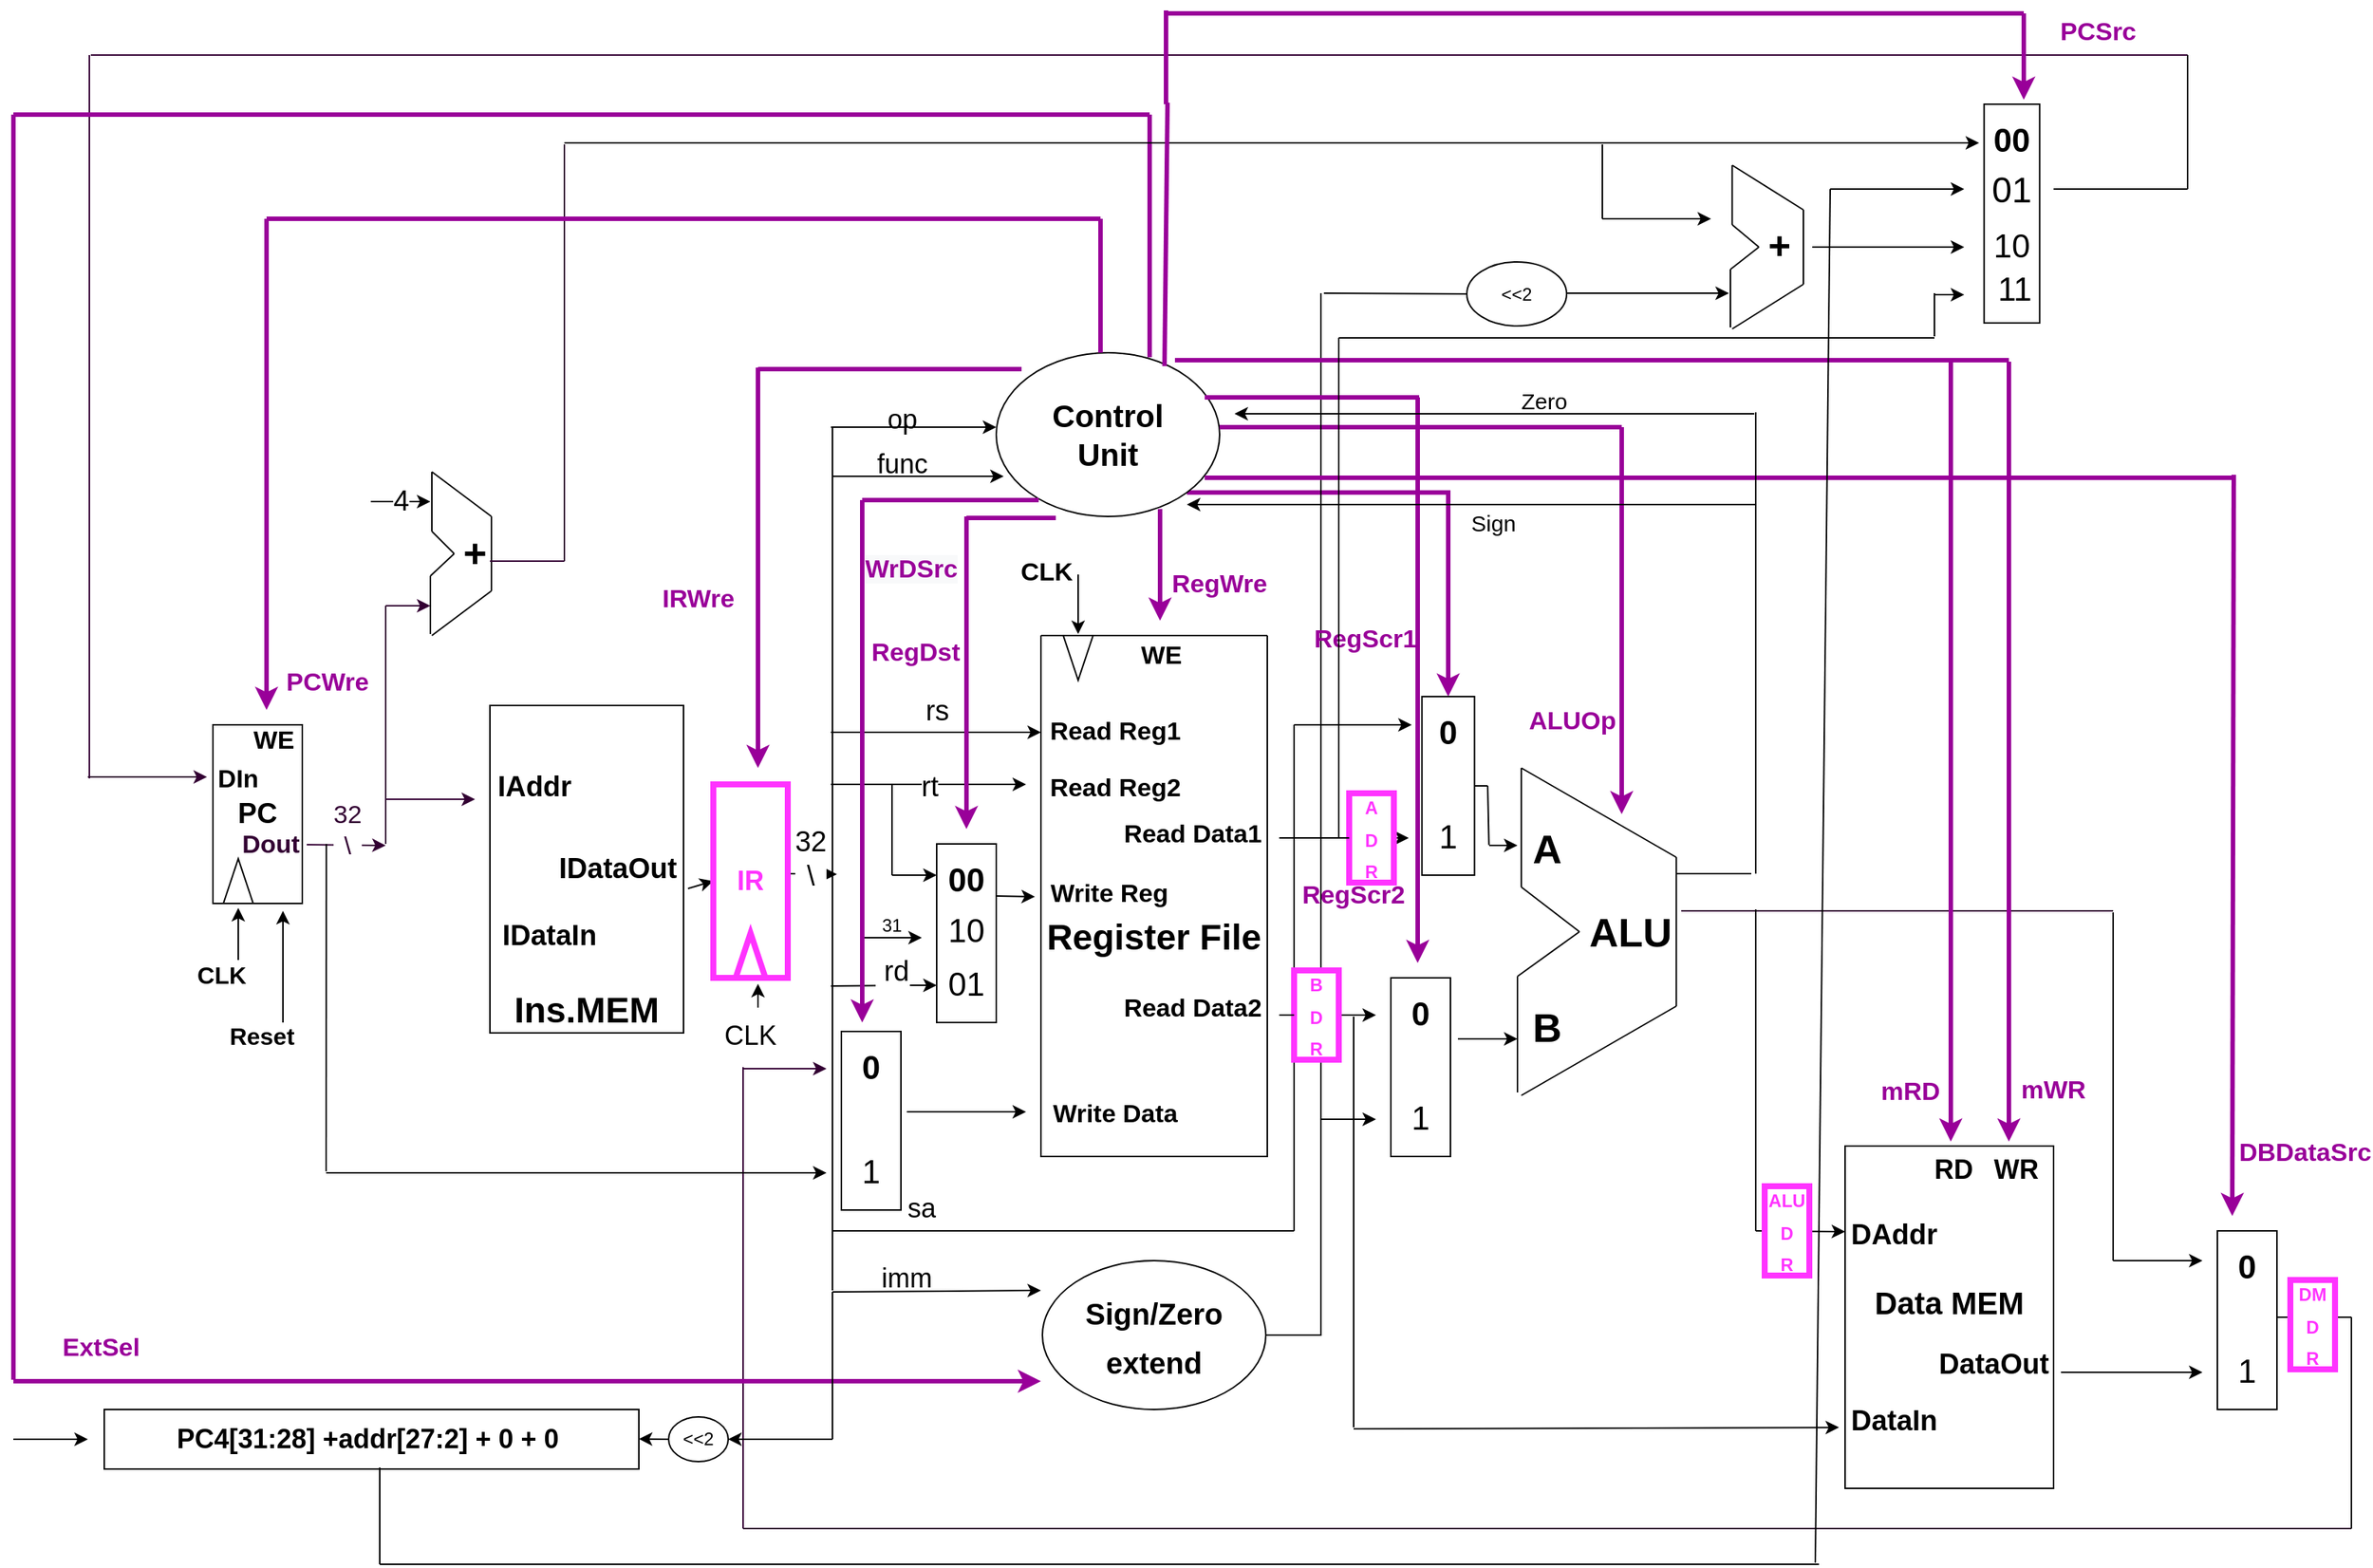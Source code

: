 <mxfile version="15.7.3" type="device"><diagram id="4DiXhvNOB8V7ShEA7saZ" name="第 1 页"><mxGraphModel dx="1837" dy="1508" grid="1" gridSize="10" guides="1" tooltips="1" connect="1" arrows="1" fold="1" page="1" pageScale="1" pageWidth="3300" pageHeight="4681" math="0" shadow="0"><root><mxCell id="0"/><mxCell id="1" parent="0"/><mxCell id="yRYNMNRLGCJUjqhJ06bJ-64" style="edgeStyle=orthogonalEdgeStyle;rounded=0;orthogonalLoop=1;jettySize=auto;html=1;exitX=1;exitY=1;exitDx=0;exitDy=0;entryX=0.5;entryY=0;entryDx=0;entryDy=0;fontSize=16;strokeColor=#990099;strokeWidth=3;" parent="1" source="Vx96bViemO6YAx_fCUC3-1" target="yRYNMNRLGCJUjqhJ06bJ-52" edge="1"><mxGeometry relative="1" as="geometry"/></mxCell><mxCell id="Vx96bViemO6YAx_fCUC3-1" value="&lt;b style=&quot;font-size: 21px&quot;&gt;&lt;font style=&quot;font-size: 21px&quot;&gt;Control&lt;br&gt;Unit&lt;/font&gt;&lt;/b&gt;" style="ellipse;whiteSpace=wrap;html=1;" parent="1" vertex="1"><mxGeometry x="970" y="330" width="150" height="110" as="geometry"/></mxCell><mxCell id="Vx96bViemO6YAx_fCUC3-5" value="" style="endArrow=classic;html=1;rounded=0;fontSize=21;" parent="1" edge="1"><mxGeometry width="50" height="50" relative="1" as="geometry"><mxPoint x="1025" y="479" as="sourcePoint"/><mxPoint x="1025" y="519" as="targetPoint"/><Array as="points"><mxPoint x="1025" y="479"/><mxPoint x="1025" y="499"/></Array></mxGeometry></mxCell><mxCell id="Vx96bViemO6YAx_fCUC3-7" value="&lt;font style=&quot;font-size: 17px&quot;&gt;&lt;b&gt;CLK&lt;/b&gt;&lt;/font&gt;" style="text;html=1;strokeColor=none;fillColor=none;align=center;verticalAlign=middle;whiteSpace=wrap;rounded=0;fontSize=21;" parent="1" vertex="1"><mxGeometry x="974" y="460" width="60" height="30" as="geometry"/></mxCell><mxCell id="Vx96bViemO6YAx_fCUC3-23" value="" style="endArrow=classic;html=1;rounded=0;fontSize=19;" parent="1" edge="1"><mxGeometry relative="1" as="geometry"><mxPoint x="830" y="680" as="sourcePoint"/><mxPoint x="863" y="680.41" as="targetPoint"/></mxGeometry></mxCell><mxCell id="Vx96bViemO6YAx_fCUC3-24" value="32&lt;br&gt;\" style="edgeLabel;resizable=0;html=1;align=center;verticalAlign=middle;fontSize=19;" parent="Vx96bViemO6YAx_fCUC3-23" connectable="0" vertex="1"><mxGeometry relative="1" as="geometry"><mxPoint x="-2" y="-10" as="offset"/></mxGeometry></mxCell><mxCell id="Vx96bViemO6YAx_fCUC3-27" value="" style="endArrow=classic;html=1;rounded=0;fontSize=19;" parent="1" edge="1"><mxGeometry width="50" height="50" relative="1" as="geometry"><mxPoint x="461" y="738" as="sourcePoint"/><mxPoint x="461" y="703" as="targetPoint"/></mxGeometry></mxCell><mxCell id="Vx96bViemO6YAx_fCUC3-28" value="&lt;b&gt;&lt;font style=&quot;font-size: 16px&quot;&gt;CLK&lt;/font&gt;&lt;/b&gt;" style="text;html=1;strokeColor=none;fillColor=none;align=center;verticalAlign=middle;whiteSpace=wrap;rounded=0;fontSize=19;" parent="1" vertex="1"><mxGeometry x="420" y="733" width="60" height="30" as="geometry"/></mxCell><mxCell id="Vx96bViemO6YAx_fCUC3-29" value="" style="endArrow=classic;html=1;rounded=0;fontSize=16;" parent="1" edge="1"><mxGeometry width="50" height="50" relative="1" as="geometry"><mxPoint x="491" y="780" as="sourcePoint"/><mxPoint x="491" y="705" as="targetPoint"/></mxGeometry></mxCell><mxCell id="Vx96bViemO6YAx_fCUC3-30" value="Reset" style="text;html=1;strokeColor=none;fillColor=none;align=center;verticalAlign=middle;whiteSpace=wrap;rounded=0;fontSize=16;fontStyle=1" parent="1" vertex="1"><mxGeometry x="447" y="774" width="60" height="30" as="geometry"/></mxCell><mxCell id="Vx96bViemO6YAx_fCUC3-43" value="" style="group" parent="1" vertex="1" connectable="0"><mxGeometry x="590" y="410" width="60" height="110" as="geometry"/></mxCell><mxCell id="Vx96bViemO6YAx_fCUC3-41" value="" style="group" parent="Vx96bViemO6YAx_fCUC3-43" vertex="1" connectable="0"><mxGeometry width="41" height="110" as="geometry"/></mxCell><mxCell id="Vx96bViemO6YAx_fCUC3-35" value="" style="endArrow=none;html=1;rounded=0;fontSize=16;" parent="Vx96bViemO6YAx_fCUC3-41" edge="1"><mxGeometry width="50" height="50" relative="1" as="geometry"><mxPoint x="1" y="110" as="sourcePoint"/><mxPoint x="41" y="80" as="targetPoint"/></mxGeometry></mxCell><mxCell id="Vx96bViemO6YAx_fCUC3-37" value="" style="endArrow=none;html=1;rounded=0;fontSize=16;" parent="Vx96bViemO6YAx_fCUC3-41" edge="1"><mxGeometry width="50" height="50" relative="1" as="geometry"><mxPoint y="109" as="sourcePoint"/><mxPoint y="70" as="targetPoint"/></mxGeometry></mxCell><mxCell id="Vx96bViemO6YAx_fCUC3-40" value="" style="group" parent="Vx96bViemO6YAx_fCUC3-41" vertex="1" connectable="0"><mxGeometry width="41" height="80" as="geometry"/></mxCell><mxCell id="Vx96bViemO6YAx_fCUC3-33" value="" style="endArrow=none;html=1;rounded=0;fontSize=16;" parent="Vx96bViemO6YAx_fCUC3-40" edge="1"><mxGeometry width="50" height="50" relative="1" as="geometry"><mxPoint x="1" as="sourcePoint"/><mxPoint x="41" y="30" as="targetPoint"/></mxGeometry></mxCell><mxCell id="Vx96bViemO6YAx_fCUC3-34" value="" style="endArrow=none;html=1;rounded=0;fontSize=16;" parent="Vx96bViemO6YAx_fCUC3-40" edge="1"><mxGeometry width="50" height="50" relative="1" as="geometry"><mxPoint x="41" y="80" as="sourcePoint"/><mxPoint x="41" y="30" as="targetPoint"/></mxGeometry></mxCell><mxCell id="Vx96bViemO6YAx_fCUC3-36" value="" style="endArrow=none;html=1;rounded=0;fontSize=16;" parent="Vx96bViemO6YAx_fCUC3-40" edge="1"><mxGeometry width="50" height="50" relative="1" as="geometry"><mxPoint x="1" y="40" as="sourcePoint"/><mxPoint x="1" as="targetPoint"/></mxGeometry></mxCell><mxCell id="Vx96bViemO6YAx_fCUC3-38" value="" style="endArrow=none;html=1;rounded=0;fontSize=16;" parent="Vx96bViemO6YAx_fCUC3-40" edge="1"><mxGeometry width="50" height="50" relative="1" as="geometry"><mxPoint x="1" y="40" as="sourcePoint"/><mxPoint x="16" y="55" as="targetPoint"/></mxGeometry></mxCell><mxCell id="Vx96bViemO6YAx_fCUC3-39" value="" style="endArrow=none;html=1;rounded=0;fontSize=16;" parent="Vx96bViemO6YAx_fCUC3-40" edge="1"><mxGeometry width="50" height="50" relative="1" as="geometry"><mxPoint y="70" as="sourcePoint"/><mxPoint x="16" y="55" as="targetPoint"/><Array as="points"><mxPoint y="70"/></Array></mxGeometry></mxCell><mxCell id="Vx96bViemO6YAx_fCUC3-119" value="" style="endArrow=classic;html=1;rounded=0;fontSize=17;fontColor=#330033;strokeColor=#330033;strokeWidth=1;" parent="Vx96bViemO6YAx_fCUC3-40" edge="1"><mxGeometry width="50" height="50" relative="1" as="geometry"><mxPoint x="-30" y="90" as="sourcePoint"/><mxPoint y="90" as="targetPoint"/></mxGeometry></mxCell><mxCell id="Vx96bViemO6YAx_fCUC3-42" value="&lt;b&gt;&lt;font style=&quot;font-size: 27px&quot;&gt;+&lt;/font&gt;&lt;/b&gt;" style="text;html=1;strokeColor=none;fillColor=none;align=center;verticalAlign=middle;whiteSpace=wrap;rounded=0;fontSize=16;" parent="Vx96bViemO6YAx_fCUC3-43" vertex="1"><mxGeometry y="40" width="60" height="30" as="geometry"/></mxCell><mxCell id="Vx96bViemO6YAx_fCUC3-45" value="" style="group" parent="1" vertex="1" connectable="0"><mxGeometry x="1320" y="609" width="120" height="220" as="geometry"/></mxCell><mxCell id="Vx96bViemO6YAx_fCUC3-46" value="" style="endArrow=none;html=1;rounded=0;fontSize=16;" parent="Vx96bViemO6YAx_fCUC3-45" edge="1"><mxGeometry width="50" height="50" relative="1" as="geometry"><mxPoint x="2.602" y="220" as="sourcePoint"/><mxPoint x="106.667" y="160" as="targetPoint"/></mxGeometry></mxCell><mxCell id="Vx96bViemO6YAx_fCUC3-47" value="" style="endArrow=none;html=1;rounded=0;fontSize=16;" parent="Vx96bViemO6YAx_fCUC3-45" edge="1"><mxGeometry width="50" height="50" relative="1" as="geometry"><mxPoint y="218" as="sourcePoint"/><mxPoint y="140" as="targetPoint"/></mxGeometry></mxCell><mxCell id="Vx96bViemO6YAx_fCUC3-48" value="" style="group" parent="Vx96bViemO6YAx_fCUC3-45" vertex="1" connectable="0"><mxGeometry width="120" height="190" as="geometry"/></mxCell><mxCell id="Vx96bViemO6YAx_fCUC3-49" value="" style="endArrow=none;html=1;rounded=0;fontSize=16;" parent="Vx96bViemO6YAx_fCUC3-48" edge="1"><mxGeometry width="50" height="50" relative="1" as="geometry"><mxPoint x="2.602" as="sourcePoint"/><mxPoint x="106.667" y="60" as="targetPoint"/></mxGeometry></mxCell><mxCell id="Vx96bViemO6YAx_fCUC3-50" value="" style="endArrow=none;html=1;rounded=0;fontSize=16;" parent="Vx96bViemO6YAx_fCUC3-48" edge="1"><mxGeometry width="50" height="50" relative="1" as="geometry"><mxPoint x="106.667" y="160" as="sourcePoint"/><mxPoint x="106.667" y="60" as="targetPoint"/></mxGeometry></mxCell><mxCell id="Vx96bViemO6YAx_fCUC3-51" value="" style="endArrow=none;html=1;rounded=0;fontSize=16;" parent="Vx96bViemO6YAx_fCUC3-48" edge="1"><mxGeometry width="50" height="50" relative="1" as="geometry"><mxPoint x="2.602" y="80" as="sourcePoint"/><mxPoint x="2.602" as="targetPoint"/></mxGeometry></mxCell><mxCell id="Vx96bViemO6YAx_fCUC3-52" value="" style="endArrow=none;html=1;rounded=0;fontSize=16;" parent="Vx96bViemO6YAx_fCUC3-48" edge="1"><mxGeometry width="50" height="50" relative="1" as="geometry"><mxPoint x="2.602" y="80" as="sourcePoint"/><mxPoint x="41.626" y="110.0" as="targetPoint"/></mxGeometry></mxCell><mxCell id="Vx96bViemO6YAx_fCUC3-53" value="" style="endArrow=none;html=1;rounded=0;fontSize=16;" parent="Vx96bViemO6YAx_fCUC3-48" edge="1"><mxGeometry width="50" height="50" relative="1" as="geometry"><mxPoint y="140.0" as="sourcePoint"/><mxPoint x="41.626" y="110.0" as="targetPoint"/><Array as="points"><mxPoint y="140.0"/></Array></mxGeometry></mxCell><mxCell id="Vx96bViemO6YAx_fCUC3-54" value="&lt;b&gt;ALU&lt;/b&gt;" style="text;html=1;strokeColor=none;fillColor=none;align=center;verticalAlign=middle;whiteSpace=wrap;rounded=0;fontSize=27;" parent="Vx96bViemO6YAx_fCUC3-48" vertex="1"><mxGeometry x="36" y="96" width="80" height="30" as="geometry"/></mxCell><mxCell id="Vx96bViemO6YAx_fCUC3-55" value="&lt;b&gt;A&lt;/b&gt;" style="text;html=1;strokeColor=none;fillColor=none;align=center;verticalAlign=middle;whiteSpace=wrap;rounded=0;fontSize=27;" parent="Vx96bViemO6YAx_fCUC3-48" vertex="1"><mxGeometry x="-10" y="40" width="60" height="30" as="geometry"/></mxCell><mxCell id="Vx96bViemO6YAx_fCUC3-56" value="&lt;b&gt;B&lt;/b&gt;" style="text;html=1;strokeColor=none;fillColor=none;align=center;verticalAlign=middle;whiteSpace=wrap;rounded=0;fontSize=27;" parent="Vx96bViemO6YAx_fCUC3-48" vertex="1"><mxGeometry x="-10" y="160" width="60" height="30" as="geometry"/></mxCell><mxCell id="Vx96bViemO6YAx_fCUC3-179" style="edgeStyle=orthogonalEdgeStyle;rounded=0;orthogonalLoop=1;jettySize=auto;html=1;exitX=1;exitY=0.5;exitDx=0;exitDy=0;entryX=0;entryY=0.5;entryDx=0;entryDy=0;fontSize=18;fontColor=#000000;strokeColor=#000000;strokeWidth=1;" parent="1" source="Vx96bViemO6YAx_fCUC3-57" target="Vx96bViemO6YAx_fCUC3-142" edge="1"><mxGeometry relative="1" as="geometry"/></mxCell><mxCell id="Vx96bViemO6YAx_fCUC3-57" value="&lt;font style=&quot;font-size: 20px&quot;&gt;&lt;b&gt;Sign/Zero extend&lt;/b&gt;&lt;/font&gt;" style="ellipse;whiteSpace=wrap;html=1;fontSize=27;" parent="1" vertex="1"><mxGeometry x="1001" y="940" width="150" height="100" as="geometry"/></mxCell><mxCell id="Vx96bViemO6YAx_fCUC3-58" value="" style="group" parent="1" vertex="1" connectable="0"><mxGeometry x="968" y="520" width="160" height="350" as="geometry"/></mxCell><mxCell id="Vx96bViemO6YAx_fCUC3-13" value="&lt;b&gt;Write Reg&lt;/b&gt;" style="text;html=1;strokeColor=none;fillColor=none;align=center;verticalAlign=middle;whiteSpace=wrap;rounded=0;fontSize=17;" parent="Vx96bViemO6YAx_fCUC3-58" vertex="1"><mxGeometry x="28" y="159" width="100" height="30" as="geometry"/></mxCell><mxCell id="Vx96bViemO6YAx_fCUC3-186" value="" style="group" parent="Vx96bViemO6YAx_fCUC3-58" vertex="1" connectable="0"><mxGeometry x="17" width="160" height="350" as="geometry"/></mxCell><mxCell id="Vx96bViemO6YAx_fCUC3-2" value="" style="swimlane;startSize=0;fontSize=21;" parent="Vx96bViemO6YAx_fCUC3-186" vertex="1"><mxGeometry x="15" width="152" height="350" as="geometry"/></mxCell><mxCell id="Vx96bViemO6YAx_fCUC3-3" value="" style="triangle;whiteSpace=wrap;html=1;fontSize=21;rotation=90;" parent="Vx96bViemO6YAx_fCUC3-2" vertex="1"><mxGeometry x="10" y="5" width="30" height="20" as="geometry"/></mxCell><mxCell id="Vx96bViemO6YAx_fCUC3-8" value="&lt;b&gt;WE&lt;/b&gt;" style="text;html=1;strokeColor=none;fillColor=none;align=center;verticalAlign=middle;whiteSpace=wrap;rounded=0;fontSize=17;" parent="Vx96bViemO6YAx_fCUC3-2" vertex="1"><mxGeometry x="51" y="-1" width="60" height="30" as="geometry"/></mxCell><mxCell id="Vx96bViemO6YAx_fCUC3-9" value="&lt;b&gt;Read Reg1&lt;/b&gt;" style="text;html=1;strokeColor=none;fillColor=none;align=center;verticalAlign=middle;whiteSpace=wrap;rounded=0;fontSize=17;" parent="Vx96bViemO6YAx_fCUC3-2" vertex="1"><mxGeometry y="50" width="100" height="30" as="geometry"/></mxCell><mxCell id="Vx96bViemO6YAx_fCUC3-10" value="&lt;b&gt;Read Reg2&lt;/b&gt;" style="text;html=1;strokeColor=none;fillColor=none;align=center;verticalAlign=middle;whiteSpace=wrap;rounded=0;fontSize=17;" parent="Vx96bViemO6YAx_fCUC3-2" vertex="1"><mxGeometry y="88" width="100" height="30" as="geometry"/></mxCell><mxCell id="Vx96bViemO6YAx_fCUC3-11" value="&lt;b&gt;Read Data1&lt;/b&gt;" style="text;html=1;strokeColor=none;fillColor=none;align=center;verticalAlign=middle;whiteSpace=wrap;rounded=0;fontSize=17;" parent="Vx96bViemO6YAx_fCUC3-2" vertex="1"><mxGeometry x="52" y="119" width="100" height="30" as="geometry"/></mxCell><mxCell id="Vx96bViemO6YAx_fCUC3-12" value="&lt;b&gt;Read Data2&lt;/b&gt;" style="text;html=1;strokeColor=none;fillColor=none;align=center;verticalAlign=middle;whiteSpace=wrap;rounded=0;fontSize=17;" parent="Vx96bViemO6YAx_fCUC3-2" vertex="1"><mxGeometry x="52" y="236" width="100" height="30" as="geometry"/></mxCell><mxCell id="uBIFgIN76qnI4gaNZ6ZL-15" value="" style="endArrow=classic;html=1;rounded=0;entryX=0;entryY=0.75;entryDx=0;entryDy=0;" parent="Vx96bViemO6YAx_fCUC3-2" edge="1"><mxGeometry width="50" height="50" relative="1" as="geometry"><mxPoint x="-30" y="175" as="sourcePoint"/><mxPoint x="-4" y="175.5" as="targetPoint"/></mxGeometry></mxCell><mxCell id="Vx96bViemO6YAx_fCUC3-15" value="&lt;b&gt;Write Data&lt;/b&gt;" style="text;html=1;strokeColor=none;fillColor=none;align=center;verticalAlign=middle;whiteSpace=wrap;rounded=0;fontSize=17;" parent="Vx96bViemO6YAx_fCUC3-2" vertex="1"><mxGeometry y="307" width="100" height="30" as="geometry"/></mxCell><mxCell id="Vx96bViemO6YAx_fCUC3-14" value="&lt;font style=&quot;font-size: 24px&quot;&gt;&lt;b&gt;Register File&lt;/b&gt;&lt;/font&gt;" style="text;html=1;strokeColor=none;fillColor=none;align=center;verticalAlign=middle;whiteSpace=wrap;rounded=0;fontSize=17;" parent="Vx96bViemO6YAx_fCUC3-186" vertex="1"><mxGeometry x="11" y="188" width="160" height="30" as="geometry"/></mxCell><mxCell id="VlNBcmOoeSIQJSkvEvAs-7" value="" style="endArrow=classic;html=1;rounded=0;" parent="Vx96bViemO6YAx_fCUC3-186" edge="1"><mxGeometry width="50" height="50" relative="1" as="geometry"><mxPoint x="-75" y="320" as="sourcePoint"/><mxPoint x="5" y="320" as="targetPoint"/></mxGeometry></mxCell><mxCell id="uBIFgIN76qnI4gaNZ6ZL-9" value="" style="group" parent="Vx96bViemO6YAx_fCUC3-58" vertex="1" connectable="0"><mxGeometry x="-48" y="140" width="60" height="120" as="geometry"/></mxCell><mxCell id="uBIFgIN76qnI4gaNZ6ZL-10" value="" style="rounded=0;whiteSpace=wrap;html=1;fontSize=17;fontColor=#000000;strokeColor=default;strokeWidth=1;" parent="uBIFgIN76qnI4gaNZ6ZL-9" vertex="1"><mxGeometry x="10" width="40" height="120" as="geometry"/></mxCell><mxCell id="uBIFgIN76qnI4gaNZ6ZL-11" value="&lt;font size=&quot;1&quot;&gt;&lt;b style=&quot;font-size: 22px&quot;&gt;00&lt;/b&gt;&lt;/font&gt;" style="text;html=1;strokeColor=none;fillColor=none;align=center;verticalAlign=middle;whiteSpace=wrap;rounded=0;fontSize=17;fontColor=#000000;" parent="uBIFgIN76qnI4gaNZ6ZL-9" vertex="1"><mxGeometry y="10" width="60" height="30" as="geometry"/></mxCell><mxCell id="uBIFgIN76qnI4gaNZ6ZL-12" value="01" style="text;html=1;strokeColor=none;fillColor=none;align=center;verticalAlign=middle;whiteSpace=wrap;rounded=0;fontSize=22;fontColor=#000000;" parent="uBIFgIN76qnI4gaNZ6ZL-9" vertex="1"><mxGeometry y="80" width="60" height="30" as="geometry"/></mxCell><mxCell id="Vx96bViemO6YAx_fCUC3-59" value="" style="group" parent="1" vertex="1" connectable="0"><mxGeometry x="630" y="567" width="130" height="220" as="geometry"/></mxCell><mxCell id="Vx96bViemO6YAx_fCUC3-16" value="" style="rounded=0;whiteSpace=wrap;html=1;fontSize=24;" parent="Vx96bViemO6YAx_fCUC3-59" vertex="1"><mxGeometry width="130" height="220" as="geometry"/></mxCell><mxCell id="Vx96bViemO6YAx_fCUC3-17" value="&lt;b&gt;Ins.MEM&lt;/b&gt;" style="text;html=1;strokeColor=none;fillColor=none;align=center;verticalAlign=middle;whiteSpace=wrap;rounded=0;fontSize=24;" parent="Vx96bViemO6YAx_fCUC3-59" vertex="1"><mxGeometry x="35" y="190" width="60" height="30" as="geometry"/></mxCell><mxCell id="Vx96bViemO6YAx_fCUC3-18" value="&lt;font style=&quot;font-size: 19px&quot;&gt;IDataIn&lt;/font&gt;" style="text;html=1;strokeColor=none;fillColor=none;align=center;verticalAlign=middle;whiteSpace=wrap;rounded=0;fontSize=24;fontStyle=1" parent="Vx96bViemO6YAx_fCUC3-59" vertex="1"><mxGeometry x="10" y="138" width="60" height="30" as="geometry"/></mxCell><mxCell id="Vx96bViemO6YAx_fCUC3-19" value="&lt;b&gt;IDataOut&lt;/b&gt;" style="text;html=1;strokeColor=none;fillColor=none;align=center;verticalAlign=middle;whiteSpace=wrap;rounded=0;fontSize=19;" parent="Vx96bViemO6YAx_fCUC3-59" vertex="1"><mxGeometry x="56" y="95" width="60" height="30" as="geometry"/></mxCell><mxCell id="Vx96bViemO6YAx_fCUC3-20" value="&lt;b&gt;IAddr&lt;/b&gt;" style="text;html=1;strokeColor=none;fillColor=none;align=center;verticalAlign=middle;whiteSpace=wrap;rounded=0;fontSize=19;" parent="Vx96bViemO6YAx_fCUC3-59" vertex="1"><mxGeometry y="40" width="60" height="30" as="geometry"/></mxCell><mxCell id="sgdBpSioVl2J8aD3vLLY-3" value="" style="endArrow=classic;html=1;rounded=0;exitX=1.023;exitY=0.559;exitDx=0;exitDy=0;exitPerimeter=0;" parent="Vx96bViemO6YAx_fCUC3-59" source="Vx96bViemO6YAx_fCUC3-16" edge="1"><mxGeometry width="50" height="50" relative="1" as="geometry"><mxPoint x="100" y="168" as="sourcePoint"/><mxPoint x="150" y="118" as="targetPoint"/></mxGeometry></mxCell><mxCell id="Vx96bViemO6YAx_fCUC3-60" value="" style="group" parent="1" vertex="1" connectable="0"><mxGeometry x="444" y="580" width="62" height="120" as="geometry"/></mxCell><mxCell id="Vx96bViemO6YAx_fCUC3-25" value="&lt;b&gt;PC&lt;/b&gt;" style="rounded=0;whiteSpace=wrap;html=1;fontSize=19;" parent="Vx96bViemO6YAx_fCUC3-60" vertex="1"><mxGeometry width="60" height="120" as="geometry"/></mxCell><mxCell id="Vx96bViemO6YAx_fCUC3-26" value="" style="triangle;whiteSpace=wrap;html=1;fontSize=21;rotation=-90;" parent="Vx96bViemO6YAx_fCUC3-60" vertex="1"><mxGeometry x="2" y="95" width="30" height="20" as="geometry"/></mxCell><mxCell id="Vx96bViemO6YAx_fCUC3-96" value="&lt;font style=&quot;font-size: 17px&quot;&gt;&lt;b&gt;WE&lt;/b&gt;&lt;/font&gt;" style="text;html=1;strokeColor=none;fillColor=none;align=center;verticalAlign=middle;whiteSpace=wrap;rounded=0;fontSize=19;" parent="Vx96bViemO6YAx_fCUC3-60" vertex="1"><mxGeometry x="11" y="-5" width="60" height="30" as="geometry"/></mxCell><mxCell id="Vx96bViemO6YAx_fCUC3-97" value="&lt;b&gt;DIn&lt;/b&gt;" style="text;html=1;strokeColor=none;fillColor=none;align=center;verticalAlign=middle;whiteSpace=wrap;rounded=0;fontSize=17;" parent="Vx96bViemO6YAx_fCUC3-60" vertex="1"><mxGeometry x="-13" y="22" width="60" height="30" as="geometry"/></mxCell><mxCell id="Vx96bViemO6YAx_fCUC3-113" value="&lt;font color=&quot;#330033&quot;&gt;&lt;b&gt;Dout&lt;/b&gt;&lt;/font&gt;" style="text;html=1;strokeColor=none;fillColor=none;align=center;verticalAlign=middle;whiteSpace=wrap;rounded=0;fontSize=17;fontColor=#FF0AE7;" parent="Vx96bViemO6YAx_fCUC3-60" vertex="1"><mxGeometry x="9" y="66" width="60" height="30" as="geometry"/></mxCell><mxCell id="Vx96bViemO6YAx_fCUC3-61" value="" style="rounded=0;whiteSpace=wrap;html=1;fontSize=20;" parent="1" vertex="1"><mxGeometry x="1540" y="863" width="140" height="230" as="geometry"/></mxCell><mxCell id="Vx96bViemO6YAx_fCUC3-72" value="&lt;b&gt;&lt;font style=&quot;font-size: 19px&quot;&gt;DAddr&lt;/font&gt;&lt;/b&gt;" style="text;html=1;strokeColor=none;fillColor=none;align=center;verticalAlign=middle;whiteSpace=wrap;rounded=0;fontSize=20;" parent="1" vertex="1"><mxGeometry x="1543" y="907" width="60" height="30" as="geometry"/></mxCell><mxCell id="Vx96bViemO6YAx_fCUC3-73" value="&lt;b&gt;&lt;font style=&quot;font-size: 19px&quot;&gt;DataIn&lt;/font&gt;&lt;/b&gt;" style="text;html=1;strokeColor=none;fillColor=none;align=center;verticalAlign=middle;whiteSpace=wrap;rounded=0;fontSize=20;" parent="1" vertex="1"><mxGeometry x="1545" y="1032" width="56" height="30" as="geometry"/></mxCell><mxCell id="Vx96bViemO6YAx_fCUC3-74" value="&lt;b&gt;&lt;font style=&quot;font-size: 21px&quot;&gt;Data MEM&lt;/font&gt;&lt;/b&gt;" style="text;html=1;strokeColor=none;fillColor=none;align=center;verticalAlign=middle;whiteSpace=wrap;rounded=0;fontSize=19;" parent="1" vertex="1"><mxGeometry x="1555" y="953" width="110" height="30" as="geometry"/></mxCell><mxCell id="Vx96bViemO6YAx_fCUC3-75" value="&lt;b&gt;&lt;font style=&quot;font-size: 19px&quot;&gt;DataOut&lt;/font&gt;&lt;/b&gt;" style="text;html=1;strokeColor=none;fillColor=none;align=center;verticalAlign=middle;whiteSpace=wrap;rounded=0;fontSize=21;" parent="1" vertex="1"><mxGeometry x="1610" y="993" width="60" height="30" as="geometry"/></mxCell><mxCell id="Vx96bViemO6YAx_fCUC3-76" value="" style="endArrow=none;html=1;rounded=0;fontSize=19;" parent="1" edge="1"><mxGeometry width="50" height="50" relative="1" as="geometry"><mxPoint x="860" y="680" as="sourcePoint"/><mxPoint x="860" y="380" as="targetPoint"/></mxGeometry></mxCell><mxCell id="Vx96bViemO6YAx_fCUC3-78" value="" style="endArrow=classic;html=1;rounded=0;fontSize=19;" parent="1" edge="1"><mxGeometry relative="1" as="geometry"><mxPoint x="859" y="380" as="sourcePoint"/><mxPoint x="970" y="380" as="targetPoint"/></mxGeometry></mxCell><mxCell id="Vx96bViemO6YAx_fCUC3-85" value="" style="endArrow=classic;html=1;rounded=0;fontSize=19;entryX=0;entryY=0.5;entryDx=0;entryDy=0;" parent="1" target="Vx96bViemO6YAx_fCUC3-9" edge="1"><mxGeometry relative="1" as="geometry"><mxPoint x="859" y="585" as="sourcePoint"/><mxPoint x="959" y="585" as="targetPoint"/></mxGeometry></mxCell><mxCell id="Vx96bViemO6YAx_fCUC3-86" value="rs" style="edgeLabel;resizable=0;html=1;align=center;verticalAlign=middle;fontSize=19;" parent="Vx96bViemO6YAx_fCUC3-85" connectable="0" vertex="1"><mxGeometry relative="1" as="geometry"><mxPoint y="-14" as="offset"/></mxGeometry></mxCell><mxCell id="Vx96bViemO6YAx_fCUC3-87" value="" style="endArrow=classic;html=1;rounded=0;fontSize=19;" parent="1" edge="1"><mxGeometry relative="1" as="geometry"><mxPoint x="859" y="620" as="sourcePoint"/><mxPoint x="990" y="620" as="targetPoint"/></mxGeometry></mxCell><mxCell id="Vx96bViemO6YAx_fCUC3-88" value="rt" style="edgeLabel;resizable=0;html=1;align=center;verticalAlign=middle;fontSize=19;" parent="Vx96bViemO6YAx_fCUC3-87" connectable="0" vertex="1"><mxGeometry relative="1" as="geometry"><mxPoint y="2" as="offset"/></mxGeometry></mxCell><mxCell id="Vx96bViemO6YAx_fCUC3-89" value="" style="endArrow=none;html=1;rounded=0;fontSize=19;" parent="1" edge="1"><mxGeometry width="50" height="50" relative="1" as="geometry"><mxPoint x="860" y="960" as="sourcePoint"/><mxPoint x="860" y="680" as="targetPoint"/></mxGeometry></mxCell><mxCell id="Vx96bViemO6YAx_fCUC3-90" value="" style="endArrow=classic;html=1;rounded=0;fontSize=19;" parent="1" edge="1"><mxGeometry relative="1" as="geometry"><mxPoint x="859" y="755.5" as="sourcePoint"/><mxPoint x="930" y="755" as="targetPoint"/><Array as="points"><mxPoint x="910" y="755"/></Array></mxGeometry></mxCell><mxCell id="Vx96bViemO6YAx_fCUC3-91" value="&amp;nbsp;rd" style="edgeLabel;resizable=0;html=1;align=center;verticalAlign=middle;fontSize=19;" parent="Vx96bViemO6YAx_fCUC3-90" connectable="0" vertex="1"><mxGeometry relative="1" as="geometry"><mxPoint x="5" y="-9" as="offset"/></mxGeometry></mxCell><mxCell id="Vx96bViemO6YAx_fCUC3-92" value="" style="endArrow=classic;html=1;rounded=0;fontSize=19;entryX=0;entryY=0.5;entryDx=0;entryDy=0;startArrow=none;" parent="1" source="sgdBpSioVl2J8aD3vLLY-15" target="yRYNMNRLGCJUjqhJ06bJ-54" edge="1"><mxGeometry width="50" height="50" relative="1" as="geometry"><mxPoint x="1160" y="656" as="sourcePoint"/><mxPoint x="1300" y="656" as="targetPoint"/></mxGeometry></mxCell><mxCell id="Vx96bViemO6YAx_fCUC3-93" value="" style="endArrow=classic;html=1;rounded=0;fontSize=19;entryX=0;entryY=0.5;entryDx=0;entryDy=0;startArrow=none;" parent="1" source="sgdBpSioVl2J8aD3vLLY-17" target="Vx96bViemO6YAx_fCUC3-141" edge="1"><mxGeometry width="50" height="50" relative="1" as="geometry"><mxPoint x="1160" y="775" as="sourcePoint"/><mxPoint x="1200" y="773" as="targetPoint"/></mxGeometry></mxCell><mxCell id="Vx96bViemO6YAx_fCUC3-94" value="" style="endArrow=classic;html=1;rounded=0;fontSize=19;" parent="1" edge="1"><mxGeometry relative="1" as="geometry"><mxPoint x="550" y="430" as="sourcePoint"/><mxPoint x="590" y="430" as="targetPoint"/><Array as="points"/></mxGeometry></mxCell><mxCell id="Vx96bViemO6YAx_fCUC3-95" value="4" style="edgeLabel;resizable=0;html=1;align=center;verticalAlign=middle;fontSize=19;" parent="Vx96bViemO6YAx_fCUC3-94" connectable="0" vertex="1"><mxGeometry relative="1" as="geometry"><mxPoint as="offset"/></mxGeometry></mxCell><mxCell id="Vx96bViemO6YAx_fCUC3-98" value="" style="endArrow=classic;html=1;rounded=0;fontSize=17;strokeColor=#990099;strokeWidth=3;" parent="1" edge="1"><mxGeometry width="50" height="50" relative="1" as="geometry"><mxPoint x="1390" y="380" as="sourcePoint"/><mxPoint x="1390" y="640" as="targetPoint"/></mxGeometry></mxCell><mxCell id="Vx96bViemO6YAx_fCUC3-100" value="" style="endArrow=none;html=1;rounded=0;fontSize=17;strokeColor=#990099;strokeWidth=3;" parent="1" edge="1"><mxGeometry width="50" height="50" relative="1" as="geometry"><mxPoint x="1120" y="380" as="sourcePoint"/><mxPoint x="1390" y="380" as="targetPoint"/></mxGeometry></mxCell><mxCell id="Vx96bViemO6YAx_fCUC3-102" value="&lt;b&gt;&lt;font color=&quot;#990099&quot;&gt;ALUOp&lt;/font&gt;&lt;/b&gt;" style="text;html=1;strokeColor=none;fillColor=none;align=center;verticalAlign=middle;whiteSpace=wrap;rounded=0;fontSize=17;fontColor=#FF0AE7;" parent="1" vertex="1"><mxGeometry x="1327" y="563" width="60" height="30" as="geometry"/></mxCell><mxCell id="Vx96bViemO6YAx_fCUC3-103" value="" style="endArrow=none;html=1;rounded=0;fontSize=17;fontColor=#FF0AE7;strokeColor=#330033;strokeWidth=1;" parent="1" edge="1"><mxGeometry width="50" height="50" relative="1" as="geometry"><mxPoint x="1430" y="705" as="sourcePoint"/><mxPoint x="1720" y="705" as="targetPoint"/></mxGeometry></mxCell><mxCell id="Vx96bViemO6YAx_fCUC3-105" value="" style="endArrow=none;html=1;rounded=0;fontSize=17;fontColor=#FF0AE7;strokeColor=#330033;strokeWidth=1;" parent="1" edge="1"><mxGeometry width="50" height="50" relative="1" as="geometry"><mxPoint x="800" y="1120" as="sourcePoint"/><mxPoint x="1760" y="1120" as="targetPoint"/></mxGeometry></mxCell><mxCell id="Vx96bViemO6YAx_fCUC3-106" value="" style="endArrow=none;html=1;rounded=0;fontSize=17;fontColor=#FF0AE7;strokeColor=#330033;strokeWidth=1;" parent="1" edge="1"><mxGeometry width="50" height="50" relative="1" as="geometry"><mxPoint x="800" y="1120" as="sourcePoint"/><mxPoint x="800" y="840" as="targetPoint"/></mxGeometry></mxCell><mxCell id="Vx96bViemO6YAx_fCUC3-109" value="" style="endArrow=classic;html=1;rounded=0;fontSize=17;fontColor=#FF0AE7;strokeColor=#330033;strokeWidth=1;entryX=0;entryY=0.5;entryDx=0;entryDy=0;" parent="1" target="VlNBcmOoeSIQJSkvEvAs-3" edge="1"><mxGeometry width="50" height="50" relative="1" as="geometry"><mxPoint x="800" y="811" as="sourcePoint"/><mxPoint x="992" y="811.0" as="targetPoint"/></mxGeometry></mxCell><mxCell id="Vx96bViemO6YAx_fCUC3-111" value="" style="endArrow=none;html=1;rounded=0;fontSize=17;fontColor=#FF0AE7;strokeColor=#330033;strokeWidth=1;" parent="1" edge="1"><mxGeometry width="50" height="50" relative="1" as="geometry"><mxPoint x="800" y="1120" as="sourcePoint"/><mxPoint x="800" y="810" as="targetPoint"/></mxGeometry></mxCell><mxCell id="Vx96bViemO6YAx_fCUC3-112" value="" style="endArrow=none;html=1;rounded=0;fontSize=17;fontColor=#FF0AE7;strokeColor=#330033;strokeWidth=1;" parent="1" edge="1"><mxGeometry width="50" height="50" relative="1" as="geometry"><mxPoint x="800" y="1120" as="sourcePoint"/><mxPoint x="1880" y="1120" as="targetPoint"/></mxGeometry></mxCell><mxCell id="Vx96bViemO6YAx_fCUC3-116" value="" style="endArrow=classic;html=1;rounded=0;fontSize=17;fontColor=#330033;strokeColor=#330033;strokeWidth=1;" parent="1" edge="1"><mxGeometry relative="1" as="geometry"><mxPoint x="507" y="660.5" as="sourcePoint"/><mxPoint x="560" y="661" as="targetPoint"/></mxGeometry></mxCell><mxCell id="Vx96bViemO6YAx_fCUC3-117" value="32&lt;br&gt;\" style="edgeLabel;resizable=0;html=1;align=center;verticalAlign=middle;fontSize=17;fontColor=#330033;strokeColor=default;strokeWidth=20;" parent="Vx96bViemO6YAx_fCUC3-116" connectable="0" vertex="1"><mxGeometry relative="1" as="geometry"><mxPoint y="-10" as="offset"/></mxGeometry></mxCell><mxCell id="Vx96bViemO6YAx_fCUC3-118" value="" style="endArrow=none;html=1;rounded=0;fontSize=17;fontColor=#330033;strokeColor=#330033;strokeWidth=1;" parent="1" edge="1"><mxGeometry width="50" height="50" relative="1" as="geometry"><mxPoint x="560" y="660" as="sourcePoint"/><mxPoint x="560" y="500" as="targetPoint"/></mxGeometry></mxCell><mxCell id="Vx96bViemO6YAx_fCUC3-120" value="" style="endArrow=classic;html=1;rounded=0;fontSize=17;fontColor=#330033;strokeColor=#330033;strokeWidth=1;" parent="1" edge="1"><mxGeometry width="50" height="50" relative="1" as="geometry"><mxPoint x="560" y="630" as="sourcePoint"/><mxPoint x="620" y="630" as="targetPoint"/></mxGeometry></mxCell><mxCell id="Vx96bViemO6YAx_fCUC3-121" value="" style="endArrow=classic;html=1;rounded=0;fontSize=17;fontColor=#330033;strokeColor=#330033;strokeWidth=1;" parent="1" edge="1"><mxGeometry width="50" height="50" relative="1" as="geometry"><mxPoint x="360" y="615" as="sourcePoint"/><mxPoint x="440" y="615" as="targetPoint"/></mxGeometry></mxCell><mxCell id="Vx96bViemO6YAx_fCUC3-122" value="" style="endArrow=none;html=1;rounded=0;fontSize=17;fontColor=#330033;strokeColor=#330033;strokeWidth=1;" parent="1" edge="1"><mxGeometry width="50" height="50" relative="1" as="geometry"><mxPoint x="361" y="616" as="sourcePoint"/><mxPoint x="361" y="130" as="targetPoint"/></mxGeometry></mxCell><mxCell id="Vx96bViemO6YAx_fCUC3-123" value="" style="endArrow=none;html=1;rounded=0;fontSize=17;fontColor=#330033;strokeColor=#330033;strokeWidth=1;" parent="1" edge="1"><mxGeometry width="50" height="50" relative="1" as="geometry"><mxPoint x="362" y="130" as="sourcePoint"/><mxPoint x="1770" y="130" as="targetPoint"/></mxGeometry></mxCell><mxCell id="Vx96bViemO6YAx_fCUC3-124" value="" style="endArrow=none;html=1;rounded=0;fontSize=17;fontColor=#330033;strokeColor=#330033;strokeWidth=1;" parent="1" edge="1"><mxGeometry width="50" height="50" relative="1" as="geometry"><mxPoint x="680" y="470" as="sourcePoint"/><mxPoint x="680" y="190" as="targetPoint"/></mxGeometry></mxCell><mxCell id="Vx96bViemO6YAx_fCUC3-125" value="" style="endArrow=none;html=1;rounded=0;fontSize=17;fontColor=#330033;strokeColor=#330033;strokeWidth=1;exitX=0.667;exitY=0.667;exitDx=0;exitDy=0;exitPerimeter=0;" parent="1" source="Vx96bViemO6YAx_fCUC3-42" edge="1"><mxGeometry width="50" height="50" relative="1" as="geometry"><mxPoint x="630" y="510" as="sourcePoint"/><mxPoint x="680" y="470" as="targetPoint"/></mxGeometry></mxCell><mxCell id="Vx96bViemO6YAx_fCUC3-126" value="" style="endArrow=none;html=1;rounded=0;fontSize=17;fontColor=#330033;strokeColor=#990099;strokeWidth=3;" parent="1" edge="1"><mxGeometry width="50" height="50" relative="1" as="geometry"><mxPoint x="1040" y="330" as="sourcePoint"/><mxPoint x="1040" y="240" as="targetPoint"/></mxGeometry></mxCell><mxCell id="Vx96bViemO6YAx_fCUC3-127" value="" style="endArrow=none;html=1;rounded=0;fontSize=17;fontColor=#330033;strokeColor=#990099;strokeWidth=3;" parent="1" edge="1"><mxGeometry width="50" height="50" relative="1" as="geometry"><mxPoint x="480" y="240" as="sourcePoint"/><mxPoint x="1040" y="240" as="targetPoint"/></mxGeometry></mxCell><mxCell id="Vx96bViemO6YAx_fCUC3-129" value="&lt;font color=&quot;#990099&quot;&gt;&lt;b&gt;PCWre&lt;/b&gt;&lt;/font&gt;" style="text;html=1;strokeColor=none;fillColor=none;align=center;verticalAlign=middle;whiteSpace=wrap;rounded=0;fontSize=17;fontColor=#330033;" parent="1" vertex="1"><mxGeometry x="491" y="537" width="60" height="30" as="geometry"/></mxCell><mxCell id="Vx96bViemO6YAx_fCUC3-130" value="" style="endArrow=classic;html=1;rounded=0;fontSize=17;fontColor=#990099;strokeColor=#990099;strokeWidth=3;" parent="1" edge="1"><mxGeometry width="50" height="50" relative="1" as="geometry"><mxPoint x="1080" y="435" as="sourcePoint"/><mxPoint x="1080" y="510" as="targetPoint"/></mxGeometry></mxCell><mxCell id="Vx96bViemO6YAx_fCUC3-131" value="&lt;b&gt;RegWre&lt;/b&gt;" style="text;html=1;strokeColor=none;fillColor=none;align=center;verticalAlign=middle;whiteSpace=wrap;rounded=0;fontSize=17;fontColor=#990099;" parent="1" vertex="1"><mxGeometry x="1090" y="471" width="60" height="30" as="geometry"/></mxCell><mxCell id="Vx96bViemO6YAx_fCUC3-132" value="" style="endArrow=classic;html=1;rounded=0;fontSize=17;fontColor=#990099;strokeColor=#990099;strokeWidth=3;" parent="1" edge="1"><mxGeometry width="50" height="50" relative="1" as="geometry"><mxPoint x="480" y="240" as="sourcePoint"/><mxPoint x="480" y="570" as="targetPoint"/></mxGeometry></mxCell><mxCell id="Vx96bViemO6YAx_fCUC3-143" value="" style="group" parent="1" vertex="1" connectable="0"><mxGeometry x="1225" y="750" width="60" height="120" as="geometry"/></mxCell><mxCell id="Vx96bViemO6YAx_fCUC3-140" value="" style="rounded=0;whiteSpace=wrap;html=1;fontSize=17;fontColor=#000000;strokeColor=default;strokeWidth=1;" parent="Vx96bViemO6YAx_fCUC3-143" vertex="1"><mxGeometry x="10" width="40" height="120" as="geometry"/></mxCell><mxCell id="Vx96bViemO6YAx_fCUC3-141" value="&lt;font size=&quot;1&quot;&gt;&lt;b style=&quot;font-size: 22px&quot;&gt;0&lt;/b&gt;&lt;/font&gt;" style="text;html=1;strokeColor=none;fillColor=none;align=center;verticalAlign=middle;whiteSpace=wrap;rounded=0;fontSize=17;fontColor=#000000;" parent="Vx96bViemO6YAx_fCUC3-143" vertex="1"><mxGeometry y="10" width="60" height="30" as="geometry"/></mxCell><mxCell id="Vx96bViemO6YAx_fCUC3-142" value="1" style="text;html=1;strokeColor=none;fillColor=none;align=center;verticalAlign=middle;whiteSpace=wrap;rounded=0;fontSize=22;fontColor=#000000;" parent="Vx96bViemO6YAx_fCUC3-143" vertex="1"><mxGeometry y="80" width="60" height="30" as="geometry"/></mxCell><mxCell id="yRYNMNRLGCJUjqhJ06bJ-38" value="" style="endArrow=none;html=1;rounded=0;fontSize=26;strokeColor=#000000;strokeWidth=1;" parent="Vx96bViemO6YAx_fCUC3-143" edge="1"><mxGeometry width="50" height="50" relative="1" as="geometry"><mxPoint x="-37" y="95" as="sourcePoint"/><mxPoint x="-37" y="-460" as="targetPoint"/></mxGeometry></mxCell><mxCell id="Vx96bViemO6YAx_fCUC3-148" value="" style="endArrow=classic;html=1;rounded=0;fontSize=22;fontColor=#000000;strokeColor=#000000;strokeWidth=1;" parent="1" edge="1"><mxGeometry width="50" height="50" relative="1" as="geometry"><mxPoint x="1280" y="791" as="sourcePoint"/><mxPoint x="1320" y="791" as="targetPoint"/><Array as="points"><mxPoint x="1280" y="791"/></Array></mxGeometry></mxCell><mxCell id="Vx96bViemO6YAx_fCUC3-149" value="" style="endArrow=none;html=1;rounded=0;fontSize=22;fontColor=#000000;strokeColor=#990099;strokeWidth=3;" parent="1" edge="1"><mxGeometry width="50" height="50" relative="1" as="geometry"><mxPoint x="1110" y="360" as="sourcePoint"/><mxPoint x="1254" y="360" as="targetPoint"/></mxGeometry></mxCell><mxCell id="Vx96bViemO6YAx_fCUC3-150" value="" style="endArrow=classic;html=1;rounded=0;fontSize=22;fontColor=#000000;strokeColor=#990099;strokeWidth=3;" parent="1" edge="1"><mxGeometry width="50" height="50" relative="1" as="geometry"><mxPoint x="1253" y="360" as="sourcePoint"/><mxPoint x="1253" y="740" as="targetPoint"/></mxGeometry></mxCell><mxCell id="Vx96bViemO6YAx_fCUC3-152" value="&lt;b&gt;&lt;font color=&quot;#990099&quot;&gt;RegScr2&lt;/font&gt;&lt;/b&gt;" style="text;html=1;strokeColor=none;fillColor=none;align=center;verticalAlign=middle;whiteSpace=wrap;rounded=0;fontSize=17;fontColor=#FF0AE7;" parent="1" vertex="1"><mxGeometry x="1180" y="680" width="60" height="30" as="geometry"/></mxCell><mxCell id="Vx96bViemO6YAx_fCUC3-154" value="&lt;b&gt;WR&lt;/b&gt;" style="text;html=1;strokeColor=none;fillColor=none;align=center;verticalAlign=middle;whiteSpace=wrap;rounded=0;fontSize=18;fontColor=#000000;" parent="1" vertex="1"><mxGeometry x="1625" y="864" width="60" height="30" as="geometry"/></mxCell><mxCell id="Vx96bViemO6YAx_fCUC3-163" value="" style="endArrow=none;html=1;rounded=0;fontSize=18;fontColor=#000000;strokeColor=#990099;strokeWidth=3;" parent="1" edge="1"><mxGeometry width="50" height="50" relative="1" as="geometry"><mxPoint x="1090" y="335" as="sourcePoint"/><mxPoint x="1650" y="335" as="targetPoint"/></mxGeometry></mxCell><mxCell id="Vx96bViemO6YAx_fCUC3-165" value="" style="endArrow=classic;html=1;rounded=0;fontSize=18;fontColor=#000000;strokeColor=#990099;strokeWidth=3;" parent="1" edge="1"><mxGeometry width="50" height="50" relative="1" as="geometry"><mxPoint x="1650" y="336" as="sourcePoint"/><mxPoint x="1650" y="860" as="targetPoint"/></mxGeometry></mxCell><mxCell id="Vx96bViemO6YAx_fCUC3-166" value="&lt;font color=&quot;#990099&quot;&gt;&lt;b&gt;mWR&lt;/b&gt;&lt;/font&gt;" style="text;html=1;strokeColor=none;fillColor=none;align=center;verticalAlign=middle;whiteSpace=wrap;rounded=0;fontSize=17;fontColor=#FF0AE7;" parent="1" vertex="1"><mxGeometry x="1650" y="811" width="60" height="30" as="geometry"/></mxCell><mxCell id="Vx96bViemO6YAx_fCUC3-167" value="" style="endArrow=classic;html=1;rounded=0;fontSize=18;fontColor=#000000;strokeColor=#000000;strokeWidth=1;" parent="1" edge="1"><mxGeometry width="50" height="50" relative="1" as="geometry"><mxPoint x="1685" y="1015" as="sourcePoint"/><mxPoint x="1780" y="1015" as="targetPoint"/></mxGeometry></mxCell><mxCell id="Vx96bViemO6YAx_fCUC3-168" value="" style="endArrow=none;html=1;rounded=0;fontSize=18;fontColor=#000000;strokeColor=#000000;strokeWidth=1;" parent="1" edge="1"><mxGeometry width="50" height="50" relative="1" as="geometry"><mxPoint x="1720" y="940" as="sourcePoint"/><mxPoint x="1720" y="706" as="targetPoint"/></mxGeometry></mxCell><mxCell id="Vx96bViemO6YAx_fCUC3-170" value="" style="endArrow=classic;html=1;rounded=0;fontSize=18;fontColor=#000000;strokeColor=#000000;strokeWidth=1;" parent="1" edge="1"><mxGeometry width="50" height="50" relative="1" as="geometry"><mxPoint x="1720" y="940" as="sourcePoint"/><mxPoint x="1780" y="940" as="targetPoint"/></mxGeometry></mxCell><mxCell id="Vx96bViemO6YAx_fCUC3-171" value="" style="endArrow=none;html=1;rounded=0;fontSize=18;fontColor=#000000;strokeColor=#000000;strokeWidth=1;" parent="1" edge="1"><mxGeometry width="50" height="50" relative="1" as="geometry"><mxPoint x="1824" y="978" as="sourcePoint"/><mxPoint x="1880" y="978" as="targetPoint"/></mxGeometry></mxCell><mxCell id="Vx96bViemO6YAx_fCUC3-172" value="" style="endArrow=none;html=1;rounded=0;fontSize=18;fontColor=#000000;strokeColor=#000000;strokeWidth=1;" parent="1" edge="1"><mxGeometry width="50" height="50" relative="1" as="geometry"><mxPoint x="1880" y="1120" as="sourcePoint"/><mxPoint x="1880" y="978" as="targetPoint"/></mxGeometry></mxCell><mxCell id="Vx96bViemO6YAx_fCUC3-173" value="" style="endArrow=none;html=1;rounded=0;fontSize=18;fontColor=#000000;strokeColor=#990099;strokeWidth=3;" parent="1" edge="1"><mxGeometry width="50" height="50" relative="1" as="geometry"><mxPoint x="1110" y="414" as="sourcePoint"/><mxPoint x="1800" y="414" as="targetPoint"/></mxGeometry></mxCell><mxCell id="Vx96bViemO6YAx_fCUC3-174" value="" style="endArrow=classic;html=1;rounded=0;fontSize=18;fontColor=#000000;strokeColor=#990099;strokeWidth=3;" parent="1" edge="1"><mxGeometry width="50" height="50" relative="1" as="geometry"><mxPoint x="1801" y="412" as="sourcePoint"/><mxPoint x="1800" y="910" as="targetPoint"/></mxGeometry></mxCell><mxCell id="Vx96bViemO6YAx_fCUC3-175" value="&lt;font color=&quot;#990099&quot;&gt;&lt;b&gt;DBDataSrc&lt;/b&gt;&lt;/font&gt;" style="text;html=1;strokeColor=none;fillColor=none;align=center;verticalAlign=middle;whiteSpace=wrap;rounded=0;fontSize=17;fontColor=#FF0AE7;" parent="1" vertex="1"><mxGeometry x="1819" y="853" width="60" height="30" as="geometry"/></mxCell><mxCell id="Vx96bViemO6YAx_fCUC3-176" value="" style="endArrow=none;html=1;rounded=0;fontSize=18;fontColor=#000000;strokeColor=#000000;strokeWidth=1;" parent="1" edge="1"><mxGeometry width="50" height="50" relative="1" as="geometry"><mxPoint x="1480" y="920" as="sourcePoint"/><mxPoint x="1480" y="704" as="targetPoint"/></mxGeometry></mxCell><mxCell id="Vx96bViemO6YAx_fCUC3-177" value="" style="endArrow=classic;html=1;rounded=0;fontSize=18;fontColor=#000000;strokeColor=#000000;strokeWidth=1;entryX=0;entryY=0.25;entryDx=0;entryDy=0;" parent="1" target="Vx96bViemO6YAx_fCUC3-61" edge="1"><mxGeometry width="50" height="50" relative="1" as="geometry"><mxPoint x="1480" y="920" as="sourcePoint"/><mxPoint x="1530" y="920" as="targetPoint"/></mxGeometry></mxCell><mxCell id="Vx96bViemO6YAx_fCUC3-178" value="" style="endArrow=classic;html=1;rounded=0;fontSize=18;fontColor=#000000;strokeColor=#000000;strokeWidth=1;" parent="1" edge="1"><mxGeometry width="50" height="50" relative="1" as="geometry"><mxPoint x="860" y="961" as="sourcePoint"/><mxPoint x="1000" y="960" as="targetPoint"/></mxGeometry></mxCell><mxCell id="Vx96bViemO6YAx_fCUC3-180" value="" style="endArrow=none;html=1;rounded=0;fontSize=18;fontColor=#000000;strokeColor=#990099;strokeWidth=3;" parent="1" edge="1"><mxGeometry width="50" height="50" relative="1" as="geometry"><mxPoint x="1073" y="333" as="sourcePoint"/><mxPoint x="1073" y="170" as="targetPoint"/></mxGeometry></mxCell><mxCell id="Vx96bViemO6YAx_fCUC3-181" value="" style="endArrow=none;html=1;rounded=0;fontSize=18;fontColor=#000000;strokeColor=#990099;strokeWidth=3;" parent="1" edge="1"><mxGeometry width="50" height="50" relative="1" as="geometry"><mxPoint x="310" y="170" as="sourcePoint"/><mxPoint x="1073" y="170" as="targetPoint"/></mxGeometry></mxCell><mxCell id="Vx96bViemO6YAx_fCUC3-182" value="" style="endArrow=none;html=1;rounded=0;fontSize=18;fontColor=#000000;strokeColor=#990099;strokeWidth=3;" parent="1" edge="1"><mxGeometry width="50" height="50" relative="1" as="geometry"><mxPoint x="310" y="1020" as="sourcePoint"/><mxPoint x="310" y="170" as="targetPoint"/></mxGeometry></mxCell><mxCell id="Vx96bViemO6YAx_fCUC3-183" value="" style="endArrow=classic;html=1;rounded=0;fontSize=18;fontColor=#000000;strokeColor=#990099;strokeWidth=3;" parent="1" edge="1"><mxGeometry width="50" height="50" relative="1" as="geometry"><mxPoint x="310" y="1021" as="sourcePoint"/><mxPoint x="1000" y="1021" as="targetPoint"/></mxGeometry></mxCell><mxCell id="Vx96bViemO6YAx_fCUC3-185" value="&lt;b&gt;&lt;font color=&quot;#990099&quot;&gt;ExtSel&lt;br&gt;&lt;/font&gt;&lt;/b&gt;" style="text;html=1;strokeColor=none;fillColor=none;align=center;verticalAlign=middle;whiteSpace=wrap;rounded=0;fontSize=17;fontColor=#FF0AE7;" parent="1" vertex="1"><mxGeometry x="339" y="984" width="60" height="30" as="geometry"/></mxCell><mxCell id="Vx96bViemO6YAx_fCUC3-187" value="" style="endArrow=none;html=1;rounded=0;fontSize=18;fontColor=#000000;strokeColor=#000000;strokeWidth=1;" parent="1" edge="1"><mxGeometry width="50" height="50" relative="1" as="geometry"><mxPoint x="1210" y="1052" as="sourcePoint"/><mxPoint x="1210" y="776" as="targetPoint"/></mxGeometry></mxCell><mxCell id="Vx96bViemO6YAx_fCUC3-188" value="" style="endArrow=classic;html=1;rounded=0;fontSize=18;fontColor=#000000;strokeColor=#000000;strokeWidth=1;entryX=-0.029;entryY=0.822;entryDx=0;entryDy=0;entryPerimeter=0;" parent="1" target="Vx96bViemO6YAx_fCUC3-61" edge="1"><mxGeometry width="50" height="50" relative="1" as="geometry"><mxPoint x="1210" y="1053" as="sourcePoint"/><mxPoint x="1260" y="1003" as="targetPoint"/></mxGeometry></mxCell><mxCell id="yRYNMNRLGCJUjqhJ06bJ-4" value="" style="endArrow=none;html=1;rounded=0;strokeColor=#000000;strokeWidth=1;" parent="1" edge="1"><mxGeometry width="50" height="50" relative="1" as="geometry"><mxPoint x="1427" y="680" as="sourcePoint"/><mxPoint x="1477" y="680" as="targetPoint"/></mxGeometry></mxCell><mxCell id="yRYNMNRLGCJUjqhJ06bJ-5" value="" style="endArrow=none;html=1;rounded=0;strokeColor=#000000;strokeWidth=1;" parent="1" edge="1"><mxGeometry width="50" height="50" relative="1" as="geometry"><mxPoint x="1480" y="680" as="sourcePoint"/><mxPoint x="1480" y="370" as="targetPoint"/></mxGeometry></mxCell><mxCell id="yRYNMNRLGCJUjqhJ06bJ-6" value="" style="endArrow=classic;html=1;rounded=0;strokeColor=#000000;strokeWidth=1;" parent="1" edge="1"><mxGeometry width="50" height="50" relative="1" as="geometry"><mxPoint x="1479" y="371" as="sourcePoint"/><mxPoint x="1130" y="371" as="targetPoint"/></mxGeometry></mxCell><mxCell id="yRYNMNRLGCJUjqhJ06bJ-8" value="&lt;font style=&quot;font-size: 15px&quot;&gt;Zero&lt;/font&gt;" style="text;html=1;strokeColor=none;fillColor=none;align=center;verticalAlign=middle;whiteSpace=wrap;rounded=0;" parent="1" vertex="1"><mxGeometry x="1308" y="347" width="60" height="30" as="geometry"/></mxCell><mxCell id="yRYNMNRLGCJUjqhJ06bJ-10" value="" style="endArrow=classic;html=1;rounded=0;fontSize=15;strokeColor=#000000;strokeWidth=1;" parent="1" edge="1"><mxGeometry width="50" height="50" relative="1" as="geometry"><mxPoint x="1480" y="432" as="sourcePoint"/><mxPoint x="1098" y="432" as="targetPoint"/></mxGeometry></mxCell><mxCell id="yRYNMNRLGCJUjqhJ06bJ-11" value="&lt;font style=&quot;font-size: 15px&quot;&gt;Sign&lt;/font&gt;" style="text;html=1;strokeColor=none;fillColor=none;align=center;verticalAlign=middle;whiteSpace=wrap;rounded=0;" parent="1" vertex="1"><mxGeometry x="1274" y="429" width="60" height="30" as="geometry"/></mxCell><mxCell id="yRYNMNRLGCJUjqhJ06bJ-16" value="" style="group;fontSize=15;" parent="1" vertex="1" connectable="0"><mxGeometry x="1624" y="163" width="56" height="147" as="geometry"/></mxCell><mxCell id="yRYNMNRLGCJUjqhJ06bJ-17" value="" style="rounded=0;whiteSpace=wrap;html=1;fontSize=17;fontColor=#000000;strokeColor=default;strokeWidth=1;" parent="yRYNMNRLGCJUjqhJ06bJ-16" vertex="1"><mxGeometry x="9.333" width="37.333" height="147" as="geometry"/></mxCell><mxCell id="yRYNMNRLGCJUjqhJ06bJ-18" value="&lt;font size=&quot;1&quot;&gt;&lt;b style=&quot;font-size: 22px&quot;&gt;00&lt;/b&gt;&lt;/font&gt;" style="text;html=1;strokeColor=none;fillColor=none;align=center;verticalAlign=middle;whiteSpace=wrap;rounded=0;fontSize=17;fontColor=#000000;" parent="yRYNMNRLGCJUjqhJ06bJ-16" vertex="1"><mxGeometry y="6.25" width="56" height="36.75" as="geometry"/></mxCell><mxCell id="yRYNMNRLGCJUjqhJ06bJ-19" value="10" style="text;html=1;strokeColor=none;fillColor=none;align=center;verticalAlign=middle;whiteSpace=wrap;rounded=0;fontSize=22;fontColor=#000000;" parent="yRYNMNRLGCJUjqhJ06bJ-16" vertex="1"><mxGeometry y="78" width="56" height="36.75" as="geometry"/></mxCell><mxCell id="yRYNMNRLGCJUjqhJ06bJ-47" value="&lt;font style=&quot;font-size: 24px&quot;&gt;01&lt;/font&gt;" style="text;html=1;strokeColor=none;fillColor=none;align=center;verticalAlign=middle;whiteSpace=wrap;rounded=0;fontSize=26;" parent="yRYNMNRLGCJUjqhJ06bJ-16" vertex="1"><mxGeometry y="38.9" width="56" height="36.75" as="geometry"/></mxCell><mxCell id="vi9285GM6HNO2WUpcy6X-5" value="" style="endArrow=classic;html=1;rounded=0;" parent="yRYNMNRLGCJUjqhJ06bJ-16" edge="1"><mxGeometry width="50" height="50" relative="1" as="geometry"><mxPoint x="-24" y="128" as="sourcePoint"/><mxPoint x="-4" y="128" as="targetPoint"/></mxGeometry></mxCell><mxCell id="yRYNMNRLGCJUjqhJ06bJ-21" value="" style="endArrow=none;html=1;rounded=0;fontSize=15;strokeColor=#000000;strokeWidth=1;" parent="1" edge="1"><mxGeometry width="50" height="50" relative="1" as="geometry"><mxPoint x="1770" y="220" as="sourcePoint"/><mxPoint x="1770" y="130" as="targetPoint"/></mxGeometry></mxCell><mxCell id="yRYNMNRLGCJUjqhJ06bJ-22" value="" style="endArrow=none;html=1;rounded=0;fontSize=15;strokeColor=#000000;strokeWidth=1;" parent="1" edge="1"><mxGeometry width="50" height="50" relative="1" as="geometry"><mxPoint x="1680" y="220" as="sourcePoint"/><mxPoint x="1770" y="220" as="targetPoint"/></mxGeometry></mxCell><mxCell id="yRYNMNRLGCJUjqhJ06bJ-23" value="" style="endArrow=classic;html=1;rounded=0;fontSize=15;strokeColor=#000000;strokeWidth=1;" parent="1" edge="1"><mxGeometry width="50" height="50" relative="1" as="geometry"><mxPoint x="680" y="189" as="sourcePoint"/><mxPoint x="1630" y="189" as="targetPoint"/></mxGeometry></mxCell><mxCell id="yRYNMNRLGCJUjqhJ06bJ-24" value="&#10;&#10;&#10;" style="group;fontSize=15;" parent="1" vertex="1" connectable="0"><mxGeometry x="1463" y="204" width="60" height="110" as="geometry"/></mxCell><mxCell id="yRYNMNRLGCJUjqhJ06bJ-25" value="" style="endArrow=none;html=1;rounded=0;fontSize=16;strokeColor=#000000;strokeWidth=1;" parent="yRYNMNRLGCJUjqhJ06bJ-24" edge="1"><mxGeometry width="50" height="50" relative="1" as="geometry"><mxPoint x="1.195" y="110" as="sourcePoint"/><mxPoint x="49" y="80" as="targetPoint"/></mxGeometry></mxCell><mxCell id="yRYNMNRLGCJUjqhJ06bJ-26" value="" style="endArrow=none;html=1;rounded=0;fontSize=16;strokeColor=#000000;strokeWidth=1;" parent="yRYNMNRLGCJUjqhJ06bJ-24" edge="1"><mxGeometry width="50" height="50" relative="1" as="geometry"><mxPoint y="109" as="sourcePoint"/><mxPoint y="70" as="targetPoint"/></mxGeometry></mxCell><mxCell id="yRYNMNRLGCJUjqhJ06bJ-27" value="" style="group;fontSize=15;" parent="yRYNMNRLGCJUjqhJ06bJ-24" vertex="1" connectable="0"><mxGeometry width="60" height="80" as="geometry"/></mxCell><mxCell id="yRYNMNRLGCJUjqhJ06bJ-28" value="" style="endArrow=none;html=1;rounded=0;fontSize=16;strokeColor=#000000;strokeWidth=1;" parent="yRYNMNRLGCJUjqhJ06bJ-27" edge="1"><mxGeometry width="50" height="50" relative="1" as="geometry"><mxPoint x="1.195" as="sourcePoint"/><mxPoint x="49" y="30" as="targetPoint"/></mxGeometry></mxCell><mxCell id="yRYNMNRLGCJUjqhJ06bJ-29" value="" style="endArrow=none;html=1;rounded=0;fontSize=16;strokeColor=#000000;strokeWidth=1;" parent="yRYNMNRLGCJUjqhJ06bJ-27" edge="1"><mxGeometry width="50" height="50" relative="1" as="geometry"><mxPoint x="49" y="80" as="sourcePoint"/><mxPoint x="49" y="30" as="targetPoint"/></mxGeometry></mxCell><mxCell id="yRYNMNRLGCJUjqhJ06bJ-30" value="" style="endArrow=none;html=1;rounded=0;fontSize=16;strokeColor=#000000;strokeWidth=1;" parent="yRYNMNRLGCJUjqhJ06bJ-27" edge="1"><mxGeometry width="50" height="50" relative="1" as="geometry"><mxPoint x="1.195" y="40" as="sourcePoint"/><mxPoint x="1.195" as="targetPoint"/></mxGeometry></mxCell><mxCell id="yRYNMNRLGCJUjqhJ06bJ-31" value="" style="endArrow=none;html=1;rounded=0;fontSize=16;strokeColor=#000000;strokeWidth=1;" parent="yRYNMNRLGCJUjqhJ06bJ-27" edge="1"><mxGeometry width="50" height="50" relative="1" as="geometry"><mxPoint x="1.195" y="40" as="sourcePoint"/><mxPoint x="19.122" y="55" as="targetPoint"/></mxGeometry></mxCell><mxCell id="yRYNMNRLGCJUjqhJ06bJ-32" value="" style="endArrow=none;html=1;rounded=0;fontSize=16;strokeColor=#000000;strokeWidth=1;" parent="yRYNMNRLGCJUjqhJ06bJ-27" edge="1"><mxGeometry width="50" height="50" relative="1" as="geometry"><mxPoint y="70" as="sourcePoint"/><mxPoint x="19.122" y="55" as="targetPoint"/><Array as="points"><mxPoint y="70"/></Array></mxGeometry></mxCell><mxCell id="yRYNMNRLGCJUjqhJ06bJ-34" value="&lt;b&gt;&lt;font style=&quot;font-size: 26px&quot;&gt;+&lt;/font&gt;&lt;/b&gt;" style="text;html=1;strokeColor=none;fillColor=none;align=center;verticalAlign=middle;whiteSpace=wrap;rounded=0;fontSize=15;" parent="yRYNMNRLGCJUjqhJ06bJ-27" vertex="1"><mxGeometry x="3" y="39" width="60" height="30" as="geometry"/></mxCell><mxCell id="yRYNMNRLGCJUjqhJ06bJ-35" value="" style="edgeStyle=orthogonalEdgeStyle;rounded=0;orthogonalLoop=1;jettySize=auto;html=1;fontSize=21;strokeColor=#000000;strokeWidth=1;" parent="1" edge="1"><mxGeometry relative="1" as="geometry"><mxPoint x="1518" y="259" as="sourcePoint"/><mxPoint x="1620" y="259" as="targetPoint"/></mxGeometry></mxCell><mxCell id="yRYNMNRLGCJUjqhJ06bJ-39" value="" style="endArrow=classic;html=1;rounded=0;fontSize=26;strokeColor=#000000;strokeWidth=1;entryX=0;entryY=0.25;entryDx=0;entryDy=0;startArrow=none;" parent="1" source="uBIFgIN76qnI4gaNZ6ZL-22" edge="1"><mxGeometry width="50" height="50" relative="1" as="geometry"><mxPoint x="1180" y="290" as="sourcePoint"/><mxPoint x="1462" y="290.042" as="targetPoint"/><Array as="points"><mxPoint x="1332" y="290"/></Array></mxGeometry></mxCell><mxCell id="yRYNMNRLGCJUjqhJ06bJ-51" value="" style="group;fontSize=24;" parent="1" vertex="1" connectable="0"><mxGeometry x="1247" y="561" width="53" height="120" as="geometry"/></mxCell><mxCell id="yRYNMNRLGCJUjqhJ06bJ-52" value="" style="rounded=0;whiteSpace=wrap;html=1;fontSize=17;fontColor=#000000;strokeColor=default;strokeWidth=1;" parent="yRYNMNRLGCJUjqhJ06bJ-51" vertex="1"><mxGeometry x="8.833" width="35.333" height="120" as="geometry"/></mxCell><mxCell id="yRYNMNRLGCJUjqhJ06bJ-53" value="&lt;font size=&quot;1&quot;&gt;&lt;b style=&quot;font-size: 22px&quot;&gt;0&lt;/b&gt;&lt;/font&gt;" style="text;html=1;strokeColor=none;fillColor=none;align=center;verticalAlign=middle;whiteSpace=wrap;rounded=0;fontSize=17;fontColor=#000000;" parent="yRYNMNRLGCJUjqhJ06bJ-51" vertex="1"><mxGeometry y="10" width="53" height="30" as="geometry"/></mxCell><mxCell id="yRYNMNRLGCJUjqhJ06bJ-54" value="1" style="text;html=1;strokeColor=none;fillColor=none;align=center;verticalAlign=middle;whiteSpace=wrap;rounded=0;fontSize=22;fontColor=#000000;" parent="yRYNMNRLGCJUjqhJ06bJ-51" vertex="1"><mxGeometry y="80" width="53" height="30" as="geometry"/></mxCell><mxCell id="yRYNMNRLGCJUjqhJ06bJ-61" value="" style="endArrow=none;html=1;rounded=0;fontSize=16;strokeColor=#000000;strokeWidth=1;" parent="yRYNMNRLGCJUjqhJ06bJ-51" edge="1"><mxGeometry width="50" height="50" relative="1" as="geometry"><mxPoint x="44.17" y="60" as="sourcePoint"/><mxPoint x="53" y="60" as="targetPoint"/></mxGeometry></mxCell><mxCell id="yRYNMNRLGCJUjqhJ06bJ-62" value="" style="endArrow=none;html=1;rounded=0;fontSize=16;strokeColor=#000000;strokeWidth=1;exitX=1.016;exitY=0.656;exitDx=0;exitDy=0;exitPerimeter=0;" parent="yRYNMNRLGCJUjqhJ06bJ-51" source="yRYNMNRLGCJUjqhJ06bJ-54" edge="1"><mxGeometry width="50" height="50" relative="1" as="geometry"><mxPoint x="3" y="110" as="sourcePoint"/><mxPoint x="53" y="60" as="targetPoint"/></mxGeometry></mxCell><mxCell id="yRYNMNRLGCJUjqhJ06bJ-55" value="" style="endArrow=classic;html=1;rounded=0;fontSize=24;strokeColor=#000000;strokeWidth=1;" parent="1" edge="1"><mxGeometry relative="1" as="geometry"><mxPoint x="1170" y="580" as="sourcePoint"/><mxPoint x="1249" y="580" as="targetPoint"/></mxGeometry></mxCell><mxCell id="yRYNMNRLGCJUjqhJ06bJ-63" value="" style="endArrow=classic;html=1;rounded=0;fontSize=16;strokeColor=#000000;strokeWidth=1;" parent="1" edge="1"><mxGeometry width="50" height="50" relative="1" as="geometry"><mxPoint x="1301" y="661" as="sourcePoint"/><mxPoint x="1320" y="661" as="targetPoint"/></mxGeometry></mxCell><mxCell id="yRYNMNRLGCJUjqhJ06bJ-65" value="&lt;b&gt;&lt;font color=&quot;#990099&quot;&gt;RegScr1&lt;/font&gt;&lt;/b&gt;" style="text;html=1;strokeColor=none;fillColor=none;align=center;verticalAlign=middle;whiteSpace=wrap;rounded=0;fontSize=17;fontColor=#FF0AE7;" parent="1" vertex="1"><mxGeometry x="1188" y="508" width="60" height="30" as="geometry"/></mxCell><mxCell id="_9YVy20_qIj7uZwgRRWq-2" value="" style="endArrow=none;html=1;rounded=0;strokeColor=#990099;strokeWidth=3;" parent="1" edge="1"><mxGeometry width="50" height="50" relative="1" as="geometry"><mxPoint x="1083" y="339" as="sourcePoint"/><mxPoint x="1085" y="162" as="targetPoint"/></mxGeometry></mxCell><mxCell id="_9YVy20_qIj7uZwgRRWq-6" value="" style="endArrow=none;html=1;rounded=0;strokeColor=#990099;strokeWidth=3;" parent="1" edge="1"><mxGeometry width="50" height="50" relative="1" as="geometry"><mxPoint x="1084" y="163" as="sourcePoint"/><mxPoint x="1084" y="100" as="targetPoint"/></mxGeometry></mxCell><mxCell id="_9YVy20_qIj7uZwgRRWq-7" value="" style="endArrow=none;html=1;rounded=0;strokeColor=#990099;strokeWidth=3;" parent="1" edge="1"><mxGeometry width="50" height="50" relative="1" as="geometry"><mxPoint x="1084" y="102" as="sourcePoint"/><mxPoint x="1660" y="102" as="targetPoint"/></mxGeometry></mxCell><mxCell id="_9YVy20_qIj7uZwgRRWq-8" value="" style="endArrow=classic;html=1;rounded=0;strokeColor=#990099;strokeWidth=3;" parent="1" edge="1"><mxGeometry width="50" height="50" relative="1" as="geometry"><mxPoint x="1660" y="102" as="sourcePoint"/><mxPoint x="1660" y="160" as="targetPoint"/></mxGeometry></mxCell><mxCell id="_9YVy20_qIj7uZwgRRWq-9" value="&lt;b&gt;&lt;font color=&quot;#990099&quot;&gt;PCSrc&lt;/font&gt;&lt;/b&gt;" style="text;html=1;strokeColor=none;fillColor=none;align=center;verticalAlign=middle;whiteSpace=wrap;rounded=0;fontSize=17;fontColor=#FF0AE7;" parent="1" vertex="1"><mxGeometry x="1680" y="100" width="60" height="30" as="geometry"/></mxCell><mxCell id="uBIFgIN76qnI4gaNZ6ZL-1" value="" style="group" parent="1" vertex="1" connectable="0"><mxGeometry x="1780" y="920" width="60" height="120" as="geometry"/></mxCell><mxCell id="uBIFgIN76qnI4gaNZ6ZL-2" value="" style="rounded=0;whiteSpace=wrap;html=1;fontSize=17;fontColor=#000000;strokeColor=default;strokeWidth=1;" parent="uBIFgIN76qnI4gaNZ6ZL-1" vertex="1"><mxGeometry x="10" width="40" height="120" as="geometry"/></mxCell><mxCell id="uBIFgIN76qnI4gaNZ6ZL-3" value="&lt;span style=&quot;font-size: 22px&quot;&gt;&lt;b&gt;0&lt;/b&gt;&lt;/span&gt;" style="text;html=1;strokeColor=none;fillColor=none;align=center;verticalAlign=middle;whiteSpace=wrap;rounded=0;fontSize=17;fontColor=#000000;" parent="uBIFgIN76qnI4gaNZ6ZL-1" vertex="1"><mxGeometry y="10" width="60" height="30" as="geometry"/></mxCell><mxCell id="uBIFgIN76qnI4gaNZ6ZL-4" value="1" style="text;html=1;strokeColor=none;fillColor=none;align=center;verticalAlign=middle;whiteSpace=wrap;rounded=0;fontSize=22;fontColor=#000000;" parent="uBIFgIN76qnI4gaNZ6ZL-1" vertex="1"><mxGeometry y="80" width="60" height="30" as="geometry"/></mxCell><mxCell id="uBIFgIN76qnI4gaNZ6ZL-16" value="" style="endArrow=classic;html=1;rounded=0;" parent="1" edge="1"><mxGeometry width="50" height="50" relative="1" as="geometry"><mxPoint x="900" y="681" as="sourcePoint"/><mxPoint x="930" y="681" as="targetPoint"/><Array as="points"><mxPoint x="900" y="681"/></Array></mxGeometry></mxCell><mxCell id="uBIFgIN76qnI4gaNZ6ZL-17" value="" style="endArrow=none;html=1;rounded=0;" parent="1" edge="1"><mxGeometry width="50" height="50" relative="1" as="geometry"><mxPoint x="900" y="681" as="sourcePoint"/><mxPoint x="900" y="620" as="targetPoint"/></mxGeometry></mxCell><mxCell id="uBIFgIN76qnI4gaNZ6ZL-18" value="" style="endArrow=none;html=1;rounded=0;" parent="1" edge="1"><mxGeometry width="50" height="50" relative="1" as="geometry"><mxPoint x="1377" y="240" as="sourcePoint"/><mxPoint x="1377" y="190" as="targetPoint"/></mxGeometry></mxCell><mxCell id="uBIFgIN76qnI4gaNZ6ZL-19" value="" style="endArrow=classic;html=1;rounded=0;" parent="1" edge="1"><mxGeometry width="50" height="50" relative="1" as="geometry"><mxPoint x="1377" y="240" as="sourcePoint"/><mxPoint x="1450" y="240" as="targetPoint"/></mxGeometry></mxCell><mxCell id="uBIFgIN76qnI4gaNZ6ZL-20" value="" style="endArrow=none;html=1;rounded=0;" parent="1" edge="1"><mxGeometry width="50" height="50" relative="1" as="geometry"><mxPoint x="1170" y="920" as="sourcePoint"/><mxPoint x="1170" y="580" as="targetPoint"/></mxGeometry></mxCell><mxCell id="uBIFgIN76qnI4gaNZ6ZL-21" value="" style="endArrow=none;html=1;rounded=0;" parent="1" edge="1"><mxGeometry width="50" height="50" relative="1" as="geometry"><mxPoint x="860" y="920" as="sourcePoint"/><mxPoint x="1170" y="920" as="targetPoint"/></mxGeometry></mxCell><mxCell id="uBIFgIN76qnI4gaNZ6ZL-22" value="&amp;lt;&amp;lt;2" style="ellipse;whiteSpace=wrap;html=1;" parent="1" vertex="1"><mxGeometry x="1286" y="269" width="67" height="43" as="geometry"/></mxCell><mxCell id="uBIFgIN76qnI4gaNZ6ZL-23" value="" style="endArrow=none;html=1;rounded=0;fontSize=26;strokeColor=#000000;strokeWidth=1;entryX=0;entryY=0.5;entryDx=0;entryDy=0;" parent="1" target="uBIFgIN76qnI4gaNZ6ZL-22" edge="1"><mxGeometry width="50" height="50" relative="1" as="geometry"><mxPoint x="1190" y="290" as="sourcePoint"/><mxPoint x="1462" y="290.042" as="targetPoint"/><Array as="points"/></mxGeometry></mxCell><mxCell id="uBIFgIN76qnI4gaNZ6ZL-24" value="&lt;font style=&quot;font-size: 18px&quot;&gt;&lt;b&gt;PC4[31:28] +addr[27:2] + 0 + 0&amp;nbsp;&lt;/b&gt;&lt;/font&gt;" style="rounded=0;whiteSpace=wrap;html=1;" parent="1" vertex="1"><mxGeometry x="371" y="1040" width="359" height="40" as="geometry"/></mxCell><mxCell id="uBIFgIN76qnI4gaNZ6ZL-26" value="" style="endArrow=classic;html=1;rounded=0;" parent="1" edge="1"><mxGeometry width="50" height="50" relative="1" as="geometry"><mxPoint x="310" y="1060" as="sourcePoint"/><mxPoint x="360" y="1060" as="targetPoint"/></mxGeometry></mxCell><mxCell id="uBIFgIN76qnI4gaNZ6ZL-27" value="" style="endArrow=none;html=1;rounded=0;" parent="1" edge="1"><mxGeometry width="50" height="50" relative="1" as="geometry"><mxPoint x="860" y="1060" as="sourcePoint"/><mxPoint x="860" y="961" as="targetPoint"/></mxGeometry></mxCell><mxCell id="uBIFgIN76qnI4gaNZ6ZL-28" value="" style="endArrow=classic;html=1;rounded=0;" parent="1" target="uBIFgIN76qnI4gaNZ6ZL-29" edge="1"><mxGeometry width="50" height="50" relative="1" as="geometry"><mxPoint x="860" y="1060" as="sourcePoint"/><mxPoint x="810" y="1060" as="targetPoint"/></mxGeometry></mxCell><mxCell id="uBIFgIN76qnI4gaNZ6ZL-29" value="&amp;lt;&amp;lt;2" style="ellipse;whiteSpace=wrap;html=1;" parent="1" vertex="1"><mxGeometry x="750" y="1045" width="40" height="30" as="geometry"/></mxCell><mxCell id="uBIFgIN76qnI4gaNZ6ZL-30" value="" style="endArrow=classic;html=1;rounded=0;" parent="1" edge="1"><mxGeometry width="50" height="50" relative="1" as="geometry"><mxPoint x="750" y="1060" as="sourcePoint"/><mxPoint x="730" y="1059.76" as="targetPoint"/></mxGeometry></mxCell><mxCell id="uBIFgIN76qnI4gaNZ6ZL-32" value="" style="endArrow=none;html=1;rounded=0;" parent="1" edge="1"><mxGeometry width="50" height="50" relative="1" as="geometry"><mxPoint x="556" y="1144" as="sourcePoint"/><mxPoint x="556" y="1079" as="targetPoint"/></mxGeometry></mxCell><mxCell id="uBIFgIN76qnI4gaNZ6ZL-33" value="" style="endArrow=none;html=1;rounded=0;" parent="1" edge="1"><mxGeometry width="50" height="50" relative="1" as="geometry"><mxPoint x="556" y="1144" as="sourcePoint"/><mxPoint x="1522.5" y="1144" as="targetPoint"/></mxGeometry></mxCell><mxCell id="uBIFgIN76qnI4gaNZ6ZL-34" value="" style="endArrow=none;html=1;rounded=0;fontSize=18;" parent="1" edge="1"><mxGeometry width="50" height="50" relative="1" as="geometry"><mxPoint x="1520" y="1143" as="sourcePoint"/><mxPoint x="1530" y="220" as="targetPoint"/></mxGeometry></mxCell><mxCell id="uBIFgIN76qnI4gaNZ6ZL-36" value="" style="endArrow=classic;html=1;rounded=0;fontSize=18;" parent="1" edge="1"><mxGeometry width="50" height="50" relative="1" as="geometry"><mxPoint x="1530" y="220" as="sourcePoint"/><mxPoint x="1620" y="220" as="targetPoint"/></mxGeometry></mxCell><mxCell id="uBIFgIN76qnI4gaNZ6ZL-37" value="" style="endArrow=classic;html=1;rounded=0;fontSize=18;fontColor=#000000;strokeColor=#990099;strokeWidth=3;" parent="1" edge="1"><mxGeometry width="50" height="50" relative="1" as="geometry"><mxPoint x="1611.0" y="336" as="sourcePoint"/><mxPoint x="1611.0" y="860" as="targetPoint"/></mxGeometry></mxCell><mxCell id="uBIFgIN76qnI4gaNZ6ZL-38" value="&lt;b&gt;RD&lt;/b&gt;" style="text;html=1;strokeColor=none;fillColor=none;align=center;verticalAlign=middle;whiteSpace=wrap;rounded=0;fontSize=18;fontColor=#000000;" parent="1" vertex="1"><mxGeometry x="1583" y="864" width="60" height="30" as="geometry"/></mxCell><mxCell id="uBIFgIN76qnI4gaNZ6ZL-39" value="&lt;font color=&quot;#990099&quot;&gt;&lt;b&gt;mRD&lt;/b&gt;&lt;/font&gt;" style="text;html=1;strokeColor=none;fillColor=none;align=center;verticalAlign=middle;whiteSpace=wrap;rounded=0;fontSize=17;fontColor=#FF0AE7;" parent="1" vertex="1"><mxGeometry x="1554" y="812" width="60" height="30" as="geometry"/></mxCell><mxCell id="uBIFgIN76qnI4gaNZ6ZL-40" value="" style="endArrow=classic;html=1;rounded=0;fontSize=18;strokeWidth=3;strokeColor=#990099;" parent="1" edge="1"><mxGeometry width="50" height="50" relative="1" as="geometry"><mxPoint x="950" y="440" as="sourcePoint"/><mxPoint x="950" y="650" as="targetPoint"/></mxGeometry></mxCell><mxCell id="uBIFgIN76qnI4gaNZ6ZL-41" value="" style="endArrow=none;html=1;rounded=0;fontSize=18;strokeWidth=3;strokeColor=#990099;" parent="1" edge="1"><mxGeometry width="50" height="50" relative="1" as="geometry"><mxPoint x="950" y="441" as="sourcePoint"/><mxPoint x="1010" y="441" as="targetPoint"/></mxGeometry></mxCell><mxCell id="uBIFgIN76qnI4gaNZ6ZL-42" value="&lt;b&gt;&lt;font color=&quot;#990099&quot;&gt;RegDst&lt;br&gt;&lt;/font&gt;&lt;/b&gt;" style="text;html=1;strokeColor=none;fillColor=none;align=center;verticalAlign=middle;whiteSpace=wrap;rounded=0;fontSize=17;fontColor=#FF0AE7;" parent="1" vertex="1"><mxGeometry x="886" y="517" width="60" height="30" as="geometry"/></mxCell><mxCell id="uBIFgIN76qnI4gaNZ6ZL-43" value="op" style="text;html=1;strokeColor=none;fillColor=none;align=center;verticalAlign=middle;whiteSpace=wrap;rounded=0;fontSize=18;" parent="1" vertex="1"><mxGeometry x="877" y="360" width="60" height="30" as="geometry"/></mxCell><mxCell id="uBIFgIN76qnI4gaNZ6ZL-44" value="sa" style="text;html=1;strokeColor=none;fillColor=none;align=center;verticalAlign=middle;whiteSpace=wrap;rounded=0;fontSize=18;" parent="1" vertex="1"><mxGeometry x="890" y="890" width="60" height="30" as="geometry"/></mxCell><mxCell id="uBIFgIN76qnI4gaNZ6ZL-46" value="imm" style="text;html=1;strokeColor=none;fillColor=none;align=center;verticalAlign=middle;whiteSpace=wrap;rounded=0;fontSize=18;" parent="1" vertex="1"><mxGeometry x="880" y="937" width="60" height="30" as="geometry"/></mxCell><mxCell id="uBIFgIN76qnI4gaNZ6ZL-47" value="" style="endArrow=classic;html=1;rounded=0;fontSize=18;strokeColor=#000000;strokeWidth=1;" parent="1" edge="1"><mxGeometry width="50" height="50" relative="1" as="geometry"><mxPoint x="860" y="413" as="sourcePoint"/><mxPoint x="975" y="413" as="targetPoint"/></mxGeometry></mxCell><mxCell id="uBIFgIN76qnI4gaNZ6ZL-48" value="func" style="text;html=1;strokeColor=none;fillColor=none;align=center;verticalAlign=middle;whiteSpace=wrap;rounded=0;fontSize=18;" parent="1" vertex="1"><mxGeometry x="877.0" y="390" width="60" height="30" as="geometry"/></mxCell><mxCell id="vi9285GM6HNO2WUpcy6X-1" value="11" style="text;html=1;strokeColor=none;fillColor=none;align=center;verticalAlign=middle;whiteSpace=wrap;rounded=0;fontSize=22;fontColor=#000000;" parent="1" vertex="1"><mxGeometry x="1626" y="270" width="56" height="36.75" as="geometry"/></mxCell><mxCell id="vi9285GM6HNO2WUpcy6X-2" value="" style="endArrow=none;html=1;rounded=0;" parent="1" edge="1"><mxGeometry width="50" height="50" relative="1" as="geometry"><mxPoint x="1200" y="656" as="sourcePoint"/><mxPoint x="1200" y="320" as="targetPoint"/></mxGeometry></mxCell><mxCell id="vi9285GM6HNO2WUpcy6X-3" value="" style="endArrow=none;html=1;rounded=0;" parent="1" edge="1"><mxGeometry width="50" height="50" relative="1" as="geometry"><mxPoint x="1200" y="320" as="sourcePoint"/><mxPoint x="1600" y="320" as="targetPoint"/></mxGeometry></mxCell><mxCell id="vi9285GM6HNO2WUpcy6X-4" value="" style="endArrow=none;html=1;rounded=0;" parent="1" edge="1"><mxGeometry width="50" height="50" relative="1" as="geometry"><mxPoint x="1600" y="319" as="sourcePoint"/><mxPoint x="1600" y="290" as="targetPoint"/></mxGeometry></mxCell><mxCell id="vi9285GM6HNO2WUpcy6X-11" value="10" style="text;html=1;strokeColor=none;fillColor=none;align=center;verticalAlign=middle;whiteSpace=wrap;rounded=0;fontSize=22;fontColor=#000000;" parent="1" vertex="1"><mxGeometry x="920" y="704" width="60" height="30" as="geometry"/></mxCell><mxCell id="vi9285GM6HNO2WUpcy6X-12" value="" style="endArrow=classic;html=1;rounded=0;" parent="1" edge="1"><mxGeometry width="50" height="50" relative="1" as="geometry"><mxPoint x="880" y="723" as="sourcePoint"/><mxPoint x="920" y="723" as="targetPoint"/></mxGeometry></mxCell><mxCell id="vi9285GM6HNO2WUpcy6X-14" value="31" style="text;html=1;strokeColor=none;fillColor=none;align=center;verticalAlign=middle;whiteSpace=wrap;rounded=0;" parent="1" vertex="1"><mxGeometry x="870" y="700" width="60" height="30" as="geometry"/></mxCell><mxCell id="sgdBpSioVl2J8aD3vLLY-2" value="&lt;font style=&quot;font-size: 18px&quot; color=&quot;#ff33ff&quot;&gt;&lt;b&gt;IR&lt;/b&gt;&lt;/font&gt;" style="rounded=0;whiteSpace=wrap;html=1;strokeColor=#FF33FF;strokeWidth=4;" parent="1" vertex="1"><mxGeometry x="780" y="620" width="50" height="130" as="geometry"/></mxCell><mxCell id="sgdBpSioVl2J8aD3vLLY-6" value="" style="triangle;whiteSpace=wrap;html=1;fontSize=21;rotation=-90;strokeWidth=4;strokeColor=#FF33FF;" parent="1" vertex="1"><mxGeometry x="790" y="725" width="30" height="20" as="geometry"/></mxCell><mxCell id="sgdBpSioVl2J8aD3vLLY-8" value="" style="endArrow=classic;html=1;rounded=0;fontSize=18;fontColor=#FF33FF;" parent="1" edge="1"><mxGeometry width="50" height="50" relative="1" as="geometry"><mxPoint x="810" y="770" as="sourcePoint"/><mxPoint x="810" y="754" as="targetPoint"/></mxGeometry></mxCell><mxCell id="sgdBpSioVl2J8aD3vLLY-10" value="&lt;font color=&quot;#000000&quot;&gt;CLK&lt;/font&gt;" style="text;html=1;strokeColor=none;fillColor=none;align=center;verticalAlign=middle;whiteSpace=wrap;rounded=0;fontSize=18;fontColor=#FF33FF;" parent="1" vertex="1"><mxGeometry x="775" y="774" width="60" height="30" as="geometry"/></mxCell><mxCell id="sgdBpSioVl2J8aD3vLLY-11" value="" style="endArrow=classic;html=1;rounded=0;fontSize=18;fontColor=#000000;strokeWidth=3;strokeColor=#990099;" parent="1" edge="1"><mxGeometry width="50" height="50" relative="1" as="geometry"><mxPoint x="810" y="340" as="sourcePoint"/><mxPoint x="810" y="609" as="targetPoint"/></mxGeometry></mxCell><mxCell id="sgdBpSioVl2J8aD3vLLY-12" value="" style="endArrow=none;html=1;rounded=0;fontSize=18;fontColor=#000000;strokeColor=#990099;strokeWidth=3;" parent="1" edge="1"><mxGeometry width="50" height="50" relative="1" as="geometry"><mxPoint x="810" y="341" as="sourcePoint"/><mxPoint x="987" y="341" as="targetPoint"/></mxGeometry></mxCell><mxCell id="sgdBpSioVl2J8aD3vLLY-14" value="&lt;font color=&quot;#990099&quot;&gt;&lt;b&gt;IRWre&lt;/b&gt;&lt;/font&gt;" style="text;html=1;strokeColor=none;fillColor=none;align=center;verticalAlign=middle;whiteSpace=wrap;rounded=0;fontSize=17;fontColor=#330033;" parent="1" vertex="1"><mxGeometry x="740" y="481" width="60" height="30" as="geometry"/></mxCell><mxCell id="sgdBpSioVl2J8aD3vLLY-15" value="&lt;font style=&quot;font-size: 12px&quot; color=&quot;#ff33ff&quot;&gt;&lt;b&gt;A&lt;br&gt;D&lt;br&gt;R&lt;/b&gt;&lt;/font&gt;" style="rounded=0;whiteSpace=wrap;html=1;fontSize=18;fontColor=#000000;strokeColor=#FF33FF;strokeWidth=4;" parent="1" vertex="1"><mxGeometry x="1207" y="626" width="30" height="60" as="geometry"/></mxCell><mxCell id="sgdBpSioVl2J8aD3vLLY-16" value="" style="endArrow=none;html=1;rounded=0;fontSize=19;entryX=0;entryY=0.5;entryDx=0;entryDy=0;" parent="1" target="sgdBpSioVl2J8aD3vLLY-15" edge="1"><mxGeometry width="50" height="50" relative="1" as="geometry"><mxPoint x="1160" y="656" as="sourcePoint"/><mxPoint x="1247" y="656" as="targetPoint"/></mxGeometry></mxCell><mxCell id="sgdBpSioVl2J8aD3vLLY-17" value="&lt;font style=&quot;font-size: 12px&quot; color=&quot;#ff33ff&quot;&gt;&lt;b&gt;B&lt;br&gt;D&lt;br&gt;R&lt;/b&gt;&lt;/font&gt;" style="rounded=0;whiteSpace=wrap;html=1;fontSize=18;fontColor=#000000;strokeColor=#FF33FF;strokeWidth=4;" parent="1" vertex="1"><mxGeometry x="1170" y="745" width="30" height="60" as="geometry"/></mxCell><mxCell id="sgdBpSioVl2J8aD3vLLY-18" value="" style="endArrow=none;html=1;rounded=0;fontSize=19;entryX=0;entryY=0.5;entryDx=0;entryDy=0;" parent="1" target="sgdBpSioVl2J8aD3vLLY-17" edge="1"><mxGeometry width="50" height="50" relative="1" as="geometry"><mxPoint x="1160" y="775" as="sourcePoint"/><mxPoint x="1225" y="775" as="targetPoint"/></mxGeometry></mxCell><mxCell id="sgdBpSioVl2J8aD3vLLY-19" value="&lt;font style=&quot;font-size: 12px&quot; color=&quot;#ff33ff&quot;&gt;&lt;b&gt;ALU&lt;br&gt;D&lt;br&gt;R&lt;/b&gt;&lt;/font&gt;" style="rounded=0;whiteSpace=wrap;html=1;fontSize=18;fontColor=#000000;strokeColor=#FF33FF;strokeWidth=4;" parent="1" vertex="1"><mxGeometry x="1486" y="890" width="30" height="60" as="geometry"/></mxCell><mxCell id="sgdBpSioVl2J8aD3vLLY-20" value="&lt;font style=&quot;font-size: 12px&quot; color=&quot;#ff33ff&quot;&gt;&lt;b&gt;DM&lt;br&gt;D&lt;br&gt;R&lt;/b&gt;&lt;/font&gt;" style="rounded=0;whiteSpace=wrap;html=1;fontSize=18;fontColor=#000000;strokeColor=#FF33FF;strokeWidth=4;" parent="1" vertex="1"><mxGeometry x="1839" y="953" width="30" height="60" as="geometry"/></mxCell><mxCell id="VlNBcmOoeSIQJSkvEvAs-1" value="" style="group" parent="1" vertex="1" connectable="0"><mxGeometry x="856" y="786" width="60" height="120" as="geometry"/></mxCell><mxCell id="VlNBcmOoeSIQJSkvEvAs-2" value="" style="rounded=0;whiteSpace=wrap;html=1;fontSize=17;fontColor=#000000;strokeColor=default;strokeWidth=1;" parent="VlNBcmOoeSIQJSkvEvAs-1" vertex="1"><mxGeometry x="10" width="40" height="120" as="geometry"/></mxCell><mxCell id="VlNBcmOoeSIQJSkvEvAs-3" value="&lt;font size=&quot;1&quot;&gt;&lt;b style=&quot;font-size: 22px&quot;&gt;0&lt;/b&gt;&lt;/font&gt;" style="text;html=1;strokeColor=none;fillColor=none;align=center;verticalAlign=middle;whiteSpace=wrap;rounded=0;fontSize=17;fontColor=#000000;" parent="VlNBcmOoeSIQJSkvEvAs-1" vertex="1"><mxGeometry y="10" width="60" height="30" as="geometry"/></mxCell><mxCell id="VlNBcmOoeSIQJSkvEvAs-4" value="1" style="text;html=1;strokeColor=none;fillColor=none;align=center;verticalAlign=middle;whiteSpace=wrap;rounded=0;fontSize=22;fontColor=#000000;" parent="VlNBcmOoeSIQJSkvEvAs-1" vertex="1"><mxGeometry y="80" width="60" height="30" as="geometry"/></mxCell><mxCell id="VlNBcmOoeSIQJSkvEvAs-5" value="" style="endArrow=none;html=1;rounded=0;" parent="1" edge="1"><mxGeometry width="50" height="50" relative="1" as="geometry"><mxPoint x="520" y="880" as="sourcePoint"/><mxPoint x="520.17" y="660" as="targetPoint"/></mxGeometry></mxCell><mxCell id="VlNBcmOoeSIQJSkvEvAs-6" value="" style="endArrow=classic;html=1;rounded=0;entryX=0;entryY=0.5;entryDx=0;entryDy=0;" parent="1" target="VlNBcmOoeSIQJSkvEvAs-4" edge="1"><mxGeometry width="50" height="50" relative="1" as="geometry"><mxPoint x="520" y="881" as="sourcePoint"/><mxPoint x="720" y="829" as="targetPoint"/></mxGeometry></mxCell><mxCell id="VlNBcmOoeSIQJSkvEvAs-8" value="" style="endArrow=none;html=1;rounded=0;fontSize=18;fontColor=#000000;strokeColor=#990099;strokeWidth=3;" parent="1" edge="1"><mxGeometry width="50" height="50" relative="1" as="geometry"><mxPoint x="880" y="429" as="sourcePoint"/><mxPoint x="998.5" y="429" as="targetPoint"/></mxGeometry></mxCell><mxCell id="VlNBcmOoeSIQJSkvEvAs-9" value="" style="endArrow=classic;html=1;rounded=0;fontSize=18;fontColor=#000000;strokeWidth=3;strokeColor=#990099;" parent="1" edge="1"><mxGeometry width="50" height="50" relative="1" as="geometry"><mxPoint x="880" y="429" as="sourcePoint"/><mxPoint x="880" y="780" as="targetPoint"/></mxGeometry></mxCell><mxCell id="VlNBcmOoeSIQJSkvEvAs-10" value="&lt;b style=&quot;color: rgb(255 , 10 , 231) ; font-family: &amp;#34;helvetica&amp;#34; ; font-size: 17px ; font-style: normal ; letter-spacing: normal ; text-align: center ; text-indent: 0px ; text-transform: none ; word-spacing: 0px ; background-color: rgb(248 , 249 , 250)&quot;&gt;&lt;font color=&quot;#990099&quot;&gt;WrDSrc&lt;/font&gt;&lt;/b&gt;" style="text;whiteSpace=wrap;html=1;" parent="1" vertex="1"><mxGeometry x="880" y="459" width="90" height="30" as="geometry"/></mxCell></root></mxGraphModel></diagram></mxfile>